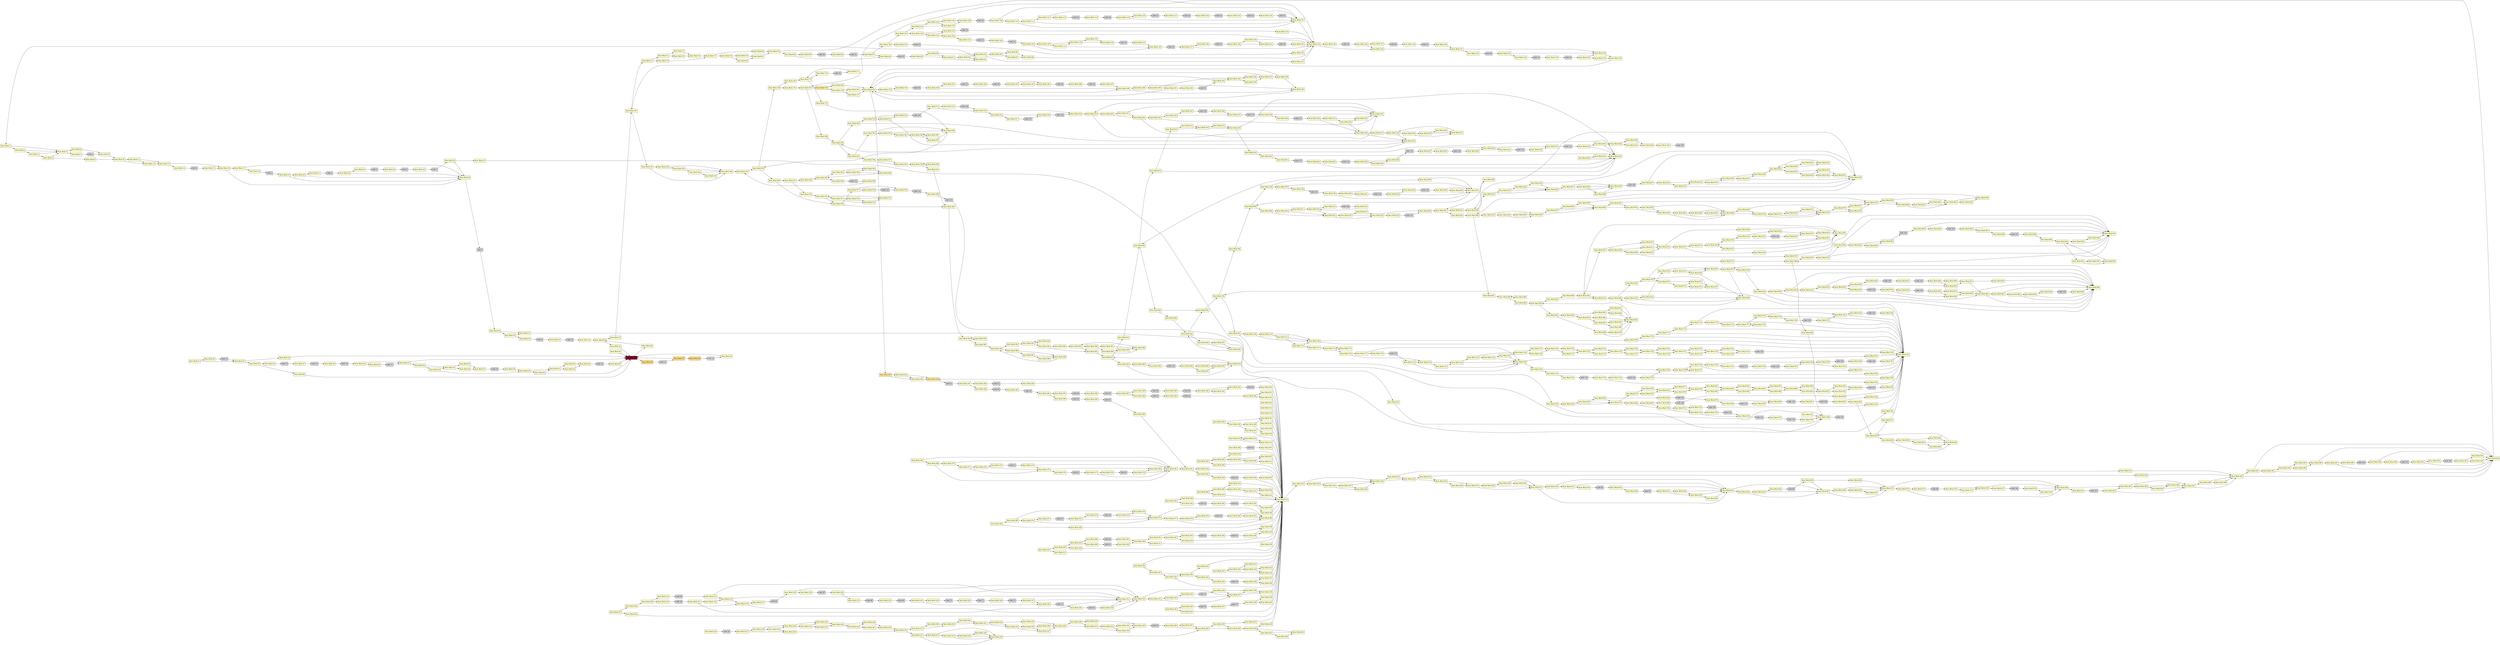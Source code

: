 digraph "find_reloads"{
	rankdir=LR;
	node[shape=box,colorscheme=ylorrd9, style=filled];

	"Basic Block 1" [fillcolor=1];
	"Basic Block 2" [fillcolor=1];
	"Basic Block 3" [fillcolor=1];
	"Basic Block 4" [fillcolor=1];
	"Basic Block 5" [fillcolor=1];
	"Basic Block 6" [fillcolor=1];
	"Basic Block 7" [fillcolor=1];
	"Basic Block 8" [fillcolor=1];
	"Basic Block 9" [fillcolor=1];
	"Basic Block 10" [fillcolor=1];
	"Basic Block 11" [fillcolor=1];
	"Basic Block 12" [fillcolor=1];
	"Basic Block 13" [fillcolor=1];
	"Basic Block 14" [fillcolor=1];
	"Basic Block 15" [fillcolor=1];
	"Basic Block 16" [fillcolor=1];
	"Basic Block 17" [fillcolor=1];
	"Basic Block 18" [fillcolor=1];
	"Basic Block 19" [fillcolor=1];
	"Basic Block 20" [fillcolor=1];
	"Basic Block 21" [fillcolor=1];
	"Basic Block 22" [fillcolor=1];
	"Basic Block 23" [fillcolor=1];
	"Basic Block 24" [fillcolor=1];
	"Basic Block 25" [fillcolor=1];
	"Basic Block 26" [fillcolor=1];
	"Basic Block 27" [fillcolor=1];
	"Basic Block 28" [fillcolor=1];
	"Basic Block 29" [fillcolor=1];
	"Basic Block 30" [fillcolor=1];
	"Basic Block 31" [fillcolor=1];
	"Basic Block 32" [fillcolor=1];
	"Basic Block 33" [fillcolor=1];
	"Basic Block 34" [fillcolor=1];
	"Basic Block 35" [fillcolor=1];
	"Basic Block 36" [fillcolor=3];
	"Basic Block 37" [fillcolor=3];
	"Basic Block 38" [fillcolor=3];
	"Basic Block 39" [fillcolor=1];
	"Basic Block 40" [fillcolor=1];
	"Basic Block 41" [fillcolor=1];
	"Basic Block 42" [fillcolor=1];
	"Basic Block 43" [fillcolor=1];
	"Basic Block 44" [fillcolor=1];
	"Basic Block 45" [fillcolor=1];
	"Basic Block 46" [fillcolor=1];
	"Basic Block 47" [fillcolor=1];
	"Basic Block 48" [fillcolor=1];
	"Basic Block 49" [fillcolor=1];
	"Basic Block 50" [fillcolor=1];
	"Basic Block 51" [fillcolor=1];
	"Basic Block 52" [fillcolor=1];
	"Basic Block 53" [fillcolor=1];
	"Basic Block 54" [fillcolor=1];
	"Basic Block 55" [fillcolor=1];
	"Basic Block 56" [fillcolor=1];
	"Basic Block 57" [fillcolor=1];
	"Basic Block 58" [fillcolor=1];
	"Basic Block 59" [fillcolor=1];
	"Basic Block 60" [fillcolor=1];
	"Basic Block 61" [fillcolor=1];
	"Basic Block 62" [fillcolor=1];
	"Basic Block 63" [fillcolor=1];
	"Basic Block 64" [fillcolor=1];
	"Basic Block 65" [fillcolor=1];
	"Basic Block 66" [fillcolor=1];
	"Basic Block 67" [fillcolor=9];
	"Basic Block 68" [fillcolor=1];
	"Basic Block 69" [fillcolor=1];
	"Basic Block 70" [fillcolor=1];
	"Basic Block 71" [fillcolor=1];
	"Basic Block 72" [fillcolor=1];
	"Basic Block 73" [fillcolor=1];
	"Basic Block 74" [fillcolor=1];
	"Basic Block 75" [fillcolor=1];
	"Basic Block 76" [fillcolor=1];
	"Basic Block 77" [fillcolor=1];
	"Basic Block 78" [fillcolor=1];
	"Basic Block 79" [fillcolor=1];
	"Basic Block 80" [fillcolor=1];
	"Basic Block 81" [fillcolor=1];
	"Basic Block 82" [fillcolor=1];
	"Basic Block 83" [fillcolor=1];
	"Basic Block 84" [fillcolor=1];
	"Basic Block 85" [fillcolor=1];
	"Basic Block 86" [fillcolor=1];
	"Basic Block 87" [fillcolor=1];
	"Basic Block 88" [fillcolor=1];
	"Basic Block 89" [fillcolor=1];
	"Basic Block 90" [fillcolor=1];
	"Basic Block 91" [fillcolor=1];
	"Basic Block 92" [fillcolor=1];
	"Basic Block 93" [fillcolor=1];
	"Basic Block 94" [fillcolor=1];
	"Basic Block 95" [fillcolor=1];
	"Basic Block 96" [fillcolor=1];
	"Basic Block 97" [fillcolor=1];
	"Basic Block 98" [fillcolor=1];
	"Basic Block 99" [fillcolor=1];
	"Basic Block 100" [fillcolor=1];
	"Basic Block 101" [fillcolor=1];
	"Basic Block 102" [fillcolor=1];
	"Basic Block 103" [fillcolor=1];
	"Basic Block 104" [fillcolor=1];
	"Basic Block 105" [fillcolor=1];
	"Basic Block 106" [fillcolor=1];
	"Basic Block 107" [fillcolor=1];
	"Basic Block 108" [fillcolor=1];
	"Basic Block 109" [fillcolor=1];
	"Basic Block 110" [fillcolor=1];
	"Basic Block 111" [fillcolor=1];
	"Basic Block 112" [fillcolor=1];
	"Basic Block 113" [fillcolor=1];
	"Basic Block 114" [fillcolor=1];
	"Basic Block 115" [fillcolor=1];
	"Basic Block 116" [fillcolor=1];
	"Basic Block 117" [fillcolor=1];
	"Basic Block 118" [fillcolor=1];
	"Basic Block 119" [fillcolor=1];
	"Basic Block 120" [fillcolor=1];
	"Basic Block 121" [fillcolor=1];
	"Basic Block 122" [fillcolor=1];
	"Basic Block 123" [fillcolor=1];
	"Basic Block 124" [fillcolor=1];
	"Basic Block 125" [fillcolor=1];
	"Basic Block 126" [fillcolor=1];
	"Basic Block 127" [fillcolor=1];
	"Basic Block 128" [fillcolor=1];
	"Basic Block 129" [fillcolor=1];
	"Basic Block 130" [fillcolor=1];
	"Basic Block 131" [fillcolor=1];
	"Basic Block 132" [fillcolor=1];
	"Basic Block 133" [fillcolor=1];
	"Basic Block 134" [fillcolor=1];
	"Basic Block 135" [fillcolor=1];
	"Basic Block 136" [fillcolor=1];
	"Basic Block 137" [fillcolor=1];
	"Basic Block 138" [fillcolor=1];
	"Basic Block 139" [fillcolor=1];
	"Basic Block 140" [fillcolor=1];
	"Basic Block 141" [fillcolor=1];
	"Basic Block 142" [fillcolor=1];
	"Basic Block 143" [fillcolor=1];
	"Basic Block 144" [fillcolor=1];
	"Basic Block 145" [fillcolor=1];
	"Basic Block 146" [fillcolor=1];
	"Basic Block 147" [fillcolor=1];
	"Basic Block 148" [fillcolor=1];
	"Basic Block 149" [fillcolor=1];
	"Basic Block 150" [fillcolor=1];
	"Basic Block 151" [fillcolor=1];
	"Basic Block 152" [fillcolor=1];
	"Basic Block 153" [fillcolor=1];
	"Basic Block 154" [fillcolor=1];
	"Basic Block 155" [fillcolor=1];
	"Basic Block 156" [fillcolor=1];
	"Basic Block 157" [fillcolor=1];
	"Basic Block 158" [fillcolor=1];
	"Basic Block 159" [fillcolor=1];
	"Basic Block 160" [fillcolor=1];
	"Basic Block 161" [fillcolor=1];
	"Basic Block 162" [fillcolor=1];
	"Basic Block 163" [fillcolor=1];
	"Basic Block 164" [fillcolor=1];
	"Basic Block 165" [fillcolor=1];
	"Basic Block 166" [fillcolor=1];
	"Basic Block 167" [fillcolor=1];
	"Basic Block 168" [fillcolor=1];
	"Basic Block 169" [fillcolor=1];
	"Basic Block 170" [fillcolor=1];
	"Basic Block 171" [fillcolor=1];
	"Basic Block 172" [fillcolor=1];
	"Basic Block 173" [fillcolor=1];
	"Basic Block 174" [fillcolor=1];
	"Basic Block 175" [fillcolor=2];
	"Basic Block 176" [fillcolor=1];
	"Basic Block 177" [fillcolor=1];
	"Basic Block 178" [fillcolor=1];
	"Basic Block 179" [fillcolor=1];
	"Basic Block 180" [fillcolor=1];
	"Basic Block 181" [fillcolor=1];
	"Basic Block 182" [fillcolor=1];
	"Basic Block 183" [fillcolor=1];
	"Basic Block 184" [fillcolor=1];
	"Basic Block 185" [fillcolor=1];
	"Basic Block 186" [fillcolor=1];
	"Basic Block 187" [fillcolor=1];
	"Basic Block 188" [fillcolor=1];
	"Basic Block 189" [fillcolor=1];
	"Basic Block 190" [fillcolor=1];
	"Basic Block 191" [fillcolor=1];
	"Basic Block 192" [fillcolor=1];
	"Basic Block 193" [fillcolor=1];
	"Basic Block 194" [fillcolor=1];
	"Basic Block 195" [fillcolor=1];
	"Basic Block 196" [fillcolor=1];
	"Basic Block 197" [fillcolor=1];
	"Basic Block 198" [fillcolor=1];
	"Basic Block 199" [fillcolor=1];
	"Basic Block 200" [fillcolor=1];
	"Basic Block 201" [fillcolor=1];
	"Basic Block 202" [fillcolor=1];
	"Basic Block 203" [fillcolor=2];
	"Basic Block 204" [fillcolor=1];
	"Basic Block 205" [fillcolor=1];
	"Basic Block 206" [fillcolor=2];
	"Basic Block 207" [fillcolor=1];
	"Basic Block 208" [fillcolor=1];
	"Basic Block 209" [fillcolor=1];
	"Basic Block 210" [fillcolor=1];
	"Basic Block 211" [fillcolor=1];
	"Basic Block 212" [fillcolor=1];
	"Basic Block 213" [fillcolor=1];
	"Basic Block 214" [fillcolor=1];
	"Basic Block 215" [fillcolor=1];
	"Basic Block 216" [fillcolor=1];
	"Basic Block 217" [fillcolor=1];
	"Basic Block 218" [fillcolor=1];
	"Basic Block 219" [fillcolor=1];
	"Basic Block 220" [fillcolor=1];
	"Basic Block 221" [fillcolor=1];
	"Basic Block 222" [fillcolor=1];
	"Basic Block 223" [fillcolor=1];
	"Basic Block 224" [fillcolor=1];
	"Basic Block 225" [fillcolor=1];
	"Basic Block 226" [fillcolor=1];
	"Basic Block 227" [fillcolor=1];
	"Basic Block 228" [fillcolor=1];
	"Basic Block 229" [fillcolor=1];
	"Basic Block 230" [fillcolor=1];
	"Basic Block 231" [fillcolor=1];
	"Basic Block 232" [fillcolor=1];
	"Basic Block 233" [fillcolor=1];
	"Basic Block 234" [fillcolor=1];
	"Basic Block 235" [fillcolor=1];
	"Basic Block 236" [fillcolor=1];
	"Basic Block 237" [fillcolor=1];
	"Basic Block 238" [fillcolor=1];
	"Basic Block 239" [fillcolor=1];
	"Basic Block 240" [fillcolor=1];
	"Basic Block 241" [fillcolor=1];
	"Basic Block 242" [fillcolor=1];
	"Basic Block 243" [fillcolor=1];
	"Basic Block 244" [fillcolor=1];
	"Basic Block 245" [fillcolor=1];
	"Basic Block 246" [fillcolor=1];
	"Basic Block 247" [fillcolor=1];
	"Basic Block 248" [fillcolor=1];
	"Basic Block 249" [fillcolor=1];
	"Basic Block 250" [fillcolor=1];
	"Basic Block 251" [fillcolor=1];
	"Basic Block 252" [fillcolor=1];
	"Basic Block 253" [fillcolor=1];
	"Basic Block 254" [fillcolor=1];
	"Basic Block 255" [fillcolor=1];
	"Basic Block 256" [fillcolor=1];
	"Basic Block 257" [fillcolor=1];
	"Basic Block 258" [fillcolor=1];
	"Basic Block 259" [fillcolor=1];
	"Basic Block 260" [fillcolor=1];
	"Basic Block 261" [fillcolor=1];
	"Basic Block 262" [fillcolor=1];
	"Basic Block 263" [fillcolor=1];
	"Basic Block 264" [fillcolor=1];
	"Basic Block 265" [fillcolor=1];
	"Basic Block 266" [fillcolor=1];
	"Basic Block 267" [fillcolor=1];
	"Basic Block 268" [fillcolor=1];
	"Basic Block 269" [fillcolor=1];
	"Basic Block 270" [fillcolor=1];
	"Basic Block 271" [fillcolor=1];
	"Basic Block 272" [fillcolor=1];
	"Basic Block 273" [fillcolor=1];
	"Basic Block 274" [fillcolor=1];
	"Basic Block 275" [fillcolor=1];
	"Basic Block 276" [fillcolor=1];
	"Basic Block 277" [fillcolor=1];
	"Basic Block 278" [fillcolor=1];
	"Basic Block 279" [fillcolor=1];
	"Basic Block 280" [fillcolor=1];
	"Basic Block 281" [fillcolor=1];
	"Basic Block 282" [fillcolor=1];
	"Basic Block 283" [fillcolor=1];
	"Basic Block 284" [fillcolor=1];
	"Basic Block 285" [fillcolor=1];
	"Basic Block 286" [fillcolor=1];
	"Basic Block 287" [fillcolor=1];
	"Basic Block 288" [fillcolor=1];
	"Basic Block 289" [fillcolor=1];
	"Basic Block 290" [fillcolor=1];
	"Basic Block 291" [fillcolor=1];
	"Basic Block 292" [fillcolor=1];
	"Basic Block 293" [fillcolor=1];
	"Basic Block 294" [fillcolor=1];
	"Basic Block 295" [fillcolor=1];
	"Basic Block 296" [fillcolor=1];
	"Basic Block 297" [fillcolor=1];
	"Basic Block 298" [fillcolor=1];
	"Basic Block 299" [fillcolor=1];
	"Basic Block 300" [fillcolor=1];
	"Basic Block 301" [fillcolor=1];
	"Basic Block 302" [fillcolor=1];
	"Basic Block 303" [fillcolor=1];
	"Basic Block 304" [fillcolor=1];
	"Basic Block 305" [fillcolor=1];
	"Basic Block 306" [fillcolor=1];
	"Basic Block 307" [fillcolor=1];
	"Basic Block 308" [fillcolor=1];
	"Basic Block 309" [fillcolor=1];
	"Basic Block 310" [fillcolor=1];
	"Basic Block 311" [fillcolor=1];
	"Basic Block 312" [fillcolor=1];
	"Basic Block 313" [fillcolor=1];
	"Basic Block 314" [fillcolor=1];
	"Basic Block 315" [fillcolor=1];
	"Basic Block 316" [fillcolor=1];
	"Basic Block 317" [fillcolor=1];
	"Basic Block 318" [fillcolor=1];
	"Basic Block 319" [fillcolor=1];
	"Basic Block 320" [fillcolor=1];
	"Basic Block 321" [fillcolor=1];
	"Basic Block 322" [fillcolor=1];
	"Basic Block 323" [fillcolor=1];
	"Basic Block 324" [fillcolor=1];
	"Basic Block 325" [fillcolor=1];
	"Basic Block 326" [fillcolor=1];
	"Basic Block 327" [fillcolor=1];
	"Basic Block 328" [fillcolor=1];
	"Basic Block 329" [fillcolor=1];
	"Basic Block 330" [fillcolor=1];
	"Basic Block 331" [fillcolor=1];
	"Basic Block 332" [fillcolor=1];
	"Basic Block 333" [fillcolor=1];
	"Basic Block 334" [fillcolor=1];
	"Basic Block 335" [fillcolor=1];
	"Basic Block 336" [fillcolor=1];
	"Basic Block 337" [fillcolor=1];
	"Basic Block 338" [fillcolor=1];
	"Basic Block 339" [fillcolor=1];
	"Basic Block 340" [fillcolor=1];
	"Basic Block 341" [fillcolor=1];
	"Basic Block 342" [fillcolor=1];
	"Basic Block 343" [fillcolor=1];
	"Basic Block 344" [fillcolor=1];
	"Basic Block 345" [fillcolor=1];
	"Basic Block 346" [fillcolor=1];
	"Basic Block 347" [fillcolor=1];
	"Basic Block 348" [fillcolor=1];
	"Basic Block 349" [fillcolor=1];
	"Basic Block 350" [fillcolor=1];
	"Basic Block 351" [fillcolor=1];
	"Basic Block 352" [fillcolor=1];
	"Basic Block 353" [fillcolor=1];
	"Basic Block 354" [fillcolor=1];
	"Basic Block 355" [fillcolor=1];
	"Basic Block 356" [fillcolor=1];
	"Basic Block 357" [fillcolor=1];
	"Basic Block 358" [fillcolor=1];
	"Basic Block 359" [fillcolor=1];
	"Basic Block 360" [fillcolor=1];
	"Basic Block 361" [fillcolor=1];
	"Basic Block 362" [fillcolor=1];
	"Basic Block 363" [fillcolor=1];
	"Basic Block 364" [fillcolor=1];
	"Basic Block 365" [fillcolor=1];
	"Basic Block 366" [fillcolor=1];
	"Basic Block 367" [fillcolor=1];
	"Basic Block 368" [fillcolor=1];
	"Basic Block 369" [fillcolor=1];
	"Basic Block 370" [fillcolor=1];
	"Basic Block 371" [fillcolor=1];
	"Basic Block 372" [fillcolor=1];
	"Basic Block 373" [fillcolor=1];
	"Basic Block 374" [fillcolor=1];
	"Basic Block 375" [fillcolor=1];
	"Basic Block 376" [fillcolor=1];
	"Basic Block 377" [fillcolor=1];
	"Basic Block 378" [fillcolor=1];
	"Basic Block 379" [fillcolor=1];
	"Basic Block 380" [fillcolor=1];
	"Basic Block 381" [fillcolor=1];
	"Basic Block 382" [fillcolor=1];
	"Basic Block 383" [fillcolor=1];
	"Basic Block 384" [fillcolor=1];
	"Basic Block 385" [fillcolor=1];
	"Basic Block 386" [fillcolor=1];
	"Basic Block 387" [fillcolor=1];
	"Basic Block 388" [fillcolor=1];
	"Basic Block 389" [fillcolor=1];
	"Basic Block 390" [fillcolor=1];
	"Basic Block 391" [fillcolor=1];
	"Basic Block 392" [fillcolor=1];
	"Basic Block 393" [fillcolor=1];
	"Basic Block 394" [fillcolor=1];
	"Basic Block 395" [fillcolor=1];
	"Basic Block 396" [fillcolor=1];
	"Basic Block 397" [fillcolor=1];
	"Basic Block 398" [fillcolor=1];
	"Basic Block 399" [fillcolor=1];
	"Basic Block 400" [fillcolor=1];
	"Basic Block 401" [fillcolor=1];
	"Basic Block 402" [fillcolor=1];
	"Basic Block 403" [fillcolor=1];
	"Basic Block 404" [fillcolor=1];
	"Basic Block 405" [fillcolor=1];
	"Basic Block 406" [fillcolor=1];
	"Basic Block 407" [fillcolor=1];
	"Basic Block 408" [fillcolor=1];
	"Basic Block 409" [fillcolor=1];
	"Basic Block 410" [fillcolor=1];
	"Basic Block 411" [fillcolor=1];
	"Basic Block 412" [fillcolor=1];
	"Basic Block 413" [fillcolor=1];
	"Basic Block 414" [fillcolor=1];
	"Basic Block 415" [fillcolor=1];
	"Basic Block 416" [fillcolor=1];
	"Basic Block 417" [fillcolor=1];
	"Basic Block 418" [fillcolor=1];
	"Basic Block 419" [fillcolor=1];
	"Basic Block 420" [fillcolor=1];
	"Basic Block 421" [fillcolor=1];
	"Basic Block 422" [fillcolor=1];
	"Basic Block 423" [fillcolor=1];
	"Basic Block 424" [fillcolor=1];
	"Basic Block 425" [fillcolor=1];
	"Basic Block 426" [fillcolor=1];
	"Basic Block 427" [fillcolor=1];
	"Basic Block 428" [fillcolor=1];
	"Basic Block 429" [fillcolor=1];
	"Basic Block 430" [fillcolor=1];
	"Basic Block 431" [fillcolor=1];
	"Basic Block 432" [fillcolor=1];
	"Basic Block 433" [fillcolor=1];
	"Basic Block 434" [fillcolor=1];
	"Basic Block 435" [fillcolor=1];
	"Basic Block 436" [fillcolor=1];
	"Basic Block 437" [fillcolor=1];
	"Basic Block 438" [fillcolor=1];
	"Basic Block 439" [fillcolor=1];
	"Basic Block 440" [fillcolor=1];
	"Basic Block 441" [fillcolor=1];
	"Basic Block 442" [fillcolor=1];
	"Basic Block 443" [fillcolor=1];
	"Basic Block 444" [fillcolor=1];
	"Basic Block 445" [fillcolor=1];
	"Basic Block 446" [fillcolor=1];
	"Basic Block 447" [fillcolor=1];
	"Basic Block 448" [fillcolor=1];
	"Basic Block 449" [fillcolor=1];
	"Basic Block 450" [fillcolor=1];
	"Basic Block 451" [fillcolor=1];
	"Basic Block 452" [fillcolor=1];
	"Basic Block 453" [fillcolor=1];
	"Basic Block 454" [fillcolor=1];
	"Basic Block 455" [fillcolor=1];
	"Basic Block 456" [fillcolor=1];
	"Basic Block 457" [fillcolor=1];
	"Basic Block 458" [fillcolor=1];
	"Basic Block 459" [fillcolor=1];
	"Basic Block 460" [fillcolor=1];
	"Basic Block 461" [fillcolor=1];
	"Basic Block 462" [fillcolor=1];
	"Basic Block 463" [fillcolor=1];
	"Basic Block 464" [fillcolor=1];
	"Basic Block 465" [fillcolor=1];
	"Basic Block 466" [fillcolor=1];
	"Basic Block 467" [fillcolor=1];
	"Basic Block 468" [fillcolor=1];
	"Basic Block 469" [fillcolor=1];
	"Basic Block 470" [fillcolor=1];
	"Basic Block 471" [fillcolor=1];
	"Basic Block 472" [fillcolor=1];
	"Basic Block 473" [fillcolor=1];
	"Basic Block 474" [fillcolor=1];
	"Basic Block 475" [fillcolor=1];
	"Basic Block 476" [fillcolor=1];
	"Basic Block 477" [fillcolor=1];
	"Basic Block 478" [fillcolor=1];
	"Basic Block 479" [fillcolor=1];
	"Basic Block 480" [fillcolor=1];
	"Basic Block 481" [fillcolor=1];
	"Basic Block 482" [fillcolor=1];
	"Basic Block 483" [fillcolor=1];
	"Basic Block 484" [fillcolor=1];
	"Basic Block 485" [fillcolor=1];
	"Basic Block 486" [fillcolor=1];
	"Basic Block 487" [fillcolor=1];
	"Basic Block 488" [fillcolor=1];
	"Basic Block 489" [fillcolor=1];
	"Basic Block 490" [fillcolor=1];
	"Basic Block 491" [fillcolor=1];
	"Basic Block 492" [fillcolor=1];
	"Basic Block 493" [fillcolor=1];
	"Basic Block 494" [fillcolor=1];
	"Basic Block 495" [fillcolor=1];
	"Basic Block 496" [fillcolor=1];
	"Basic Block 497" [fillcolor=1];
	"Basic Block 498" [fillcolor=1];
	"Basic Block 499" [fillcolor=1];
	"Basic Block 500" [fillcolor=1];
	"Basic Block 501" [fillcolor=1];
	"Basic Block 502" [fillcolor=1];
	"Basic Block 503" [fillcolor=1];
	"Basic Block 504" [fillcolor=1];
	"Basic Block 505" [fillcolor=1];
	"Basic Block 506" [fillcolor=1];
	"Basic Block 507" [fillcolor=1];
	"Basic Block 508" [fillcolor=1];
	"Basic Block 509" [fillcolor=1];
	"Basic Block 510" [fillcolor=1];
	"Basic Block 511" [fillcolor=1];
	"Basic Block 512" [fillcolor=1];
	"Basic Block 513" [fillcolor=1];
	"Basic Block 514" [fillcolor=1];
	"Basic Block 515" [fillcolor=1];
	"Basic Block 516" [fillcolor=1];
	"Basic Block 517" [fillcolor=1];
	"Basic Block 518" [fillcolor=1];
	"Basic Block 519" [fillcolor=1];
	"Basic Block 520" [fillcolor=1];
	"Basic Block 521" [fillcolor=1];
	"Basic Block 522" [fillcolor=1];
	"Basic Block 523" [fillcolor=1];
	"Basic Block 524" [fillcolor=1];
	"Basic Block 525" [fillcolor=1];
	"Basic Block 526" [fillcolor=1];
	"Basic Block 527" [fillcolor=1];
	"Basic Block 528" [fillcolor=1];
	"Basic Block 529" [fillcolor=1];
	"Basic Block 530" [fillcolor=1];
	"Basic Block 531" [fillcolor=1];
	"Basic Block 532" [fillcolor=1];
	"Basic Block 533" [fillcolor=1];
	"Basic Block 534" [fillcolor=1];
	"Basic Block 535" [fillcolor=1];
	"Basic Block 536" [fillcolor=1];
	"Basic Block 537" [fillcolor=1];
	"Basic Block 538" [fillcolor=1];
	"Basic Block 539" [fillcolor=1];
	"Basic Block 540" [fillcolor=1];
	"Basic Block 541" [fillcolor=1];
	"Basic Block 542" [fillcolor=1];
	"Basic Block 543" [fillcolor=1];
	"Basic Block 544" [fillcolor=1];
	"Basic Block 545" [fillcolor=1];
	"Basic Block 546" [fillcolor=1];
	"Basic Block 547" [fillcolor=1];
	"Basic Block 548" [fillcolor=1];
	"Basic Block 549" [fillcolor=1];
	"Basic Block 550" [fillcolor=1];
	"Basic Block 551" [fillcolor=1];
	"Basic Block 552" [fillcolor=1];
	"Basic Block 553" [fillcolor=1];
	"Basic Block 554" [fillcolor=1];
	"Basic Block 555" [fillcolor=1];
	"Basic Block 556" [fillcolor=1];
	"Basic Block 557" [fillcolor=1];
	"Basic Block 558" [fillcolor=1];
	"Basic Block 559" [fillcolor=1];
	"Basic Block 560" [fillcolor=1];
	"Basic Block 561" [fillcolor=1];
	"Basic Block 562" [fillcolor=1];
	"Basic Block 563" [fillcolor=1];
	"Basic Block 564" [fillcolor=1];
	"Basic Block 565" [fillcolor=1];
	"Basic Block 566" [fillcolor=1];
	"Basic Block 567" [fillcolor=1];
	"Basic Block 568" [fillcolor=1];
	"Basic Block 569" [fillcolor=1];
	"Basic Block 570" [fillcolor=1];
	"Basic Block 571" [fillcolor=1];
	"Basic Block 572" [fillcolor=1];
	"Basic Block 573" [fillcolor=1];
	"Basic Block 574" [fillcolor=1];
	"Basic Block 575" [fillcolor=1];
	"Basic Block 576" [fillcolor=1];
	"Basic Block 577" [fillcolor=1];
	"Basic Block 578" [fillcolor=1];
	"Basic Block 579" [fillcolor=1];
	"Basic Block 580" [fillcolor=1];
	"Basic Block 581" [fillcolor=1];
	"Basic Block 582" [fillcolor=1];
	"Basic Block 583" [fillcolor=1];
	"Basic Block 584" [fillcolor=1];
	"Basic Block 585" [fillcolor=1];
	"Basic Block 586" [fillcolor=1];
	"Basic Block 587" [fillcolor=1];
	"Basic Block 588" [fillcolor=1];
	"Basic Block 589" [fillcolor=1];
	"Basic Block 590" [fillcolor=1];
	"Basic Block 591" [fillcolor=1];
	"Basic Block 592" [fillcolor=1];
	"Basic Block 593" [fillcolor=1];
	"Basic Block 594" [fillcolor=1];
	"Basic Block 595" [fillcolor=1];
	"Basic Block 596" [fillcolor=1];
	"Basic Block 597" [fillcolor=1];
	"Basic Block 598" [fillcolor=1];
	"Basic Block 599" [fillcolor=1];
	"Basic Block 600" [fillcolor=1];
	"Basic Block 601" [fillcolor=1];
	"Basic Block 602" [fillcolor=1];
	"Basic Block 603" [fillcolor=1];
	"Basic Block 604" [fillcolor=1];
	"Basic Block 605" [fillcolor=1];
	"Basic Block 606" [fillcolor=1];
	"Basic Block 607" [fillcolor=1];
	"Basic Block 608" [fillcolor=1];
	"Basic Block 609" [fillcolor=1];
	"Basic Block 610" [fillcolor=1];
	"Basic Block 611" [fillcolor=1];
	"Basic Block 612" [fillcolor=1];
	"Basic Block 613" [fillcolor=1];
	"Basic Block 614" [fillcolor=1];
	"Basic Block 615" [fillcolor=1];
	"Basic Block 616" [fillcolor=1];
	"Basic Block 617" [fillcolor=1];
	"Basic Block 618" [fillcolor=1];
	"Basic Block 619" [fillcolor=1];
	"Basic Block 620" [fillcolor=1];
	"Basic Block 621" [fillcolor=1];
	"Basic Block 622" [fillcolor=1];
	"Basic Block 623" [fillcolor=1];
	"Basic Block 624" [fillcolor=1];
	"Basic Block 625" [fillcolor=1];
	"Basic Block 626" [fillcolor=1];
	"Basic Block 627" [fillcolor=1];
	"Basic Block 628" [fillcolor=1];
	"Basic Block 629" [fillcolor=1];
	"Basic Block 630" [fillcolor=1];
	"Basic Block 631" [fillcolor=1];
	"Basic Block 632" [fillcolor=1];
	"Basic Block 633" [fillcolor=1];
	"Basic Block 634" [fillcolor=1];
	"Basic Block 635" [fillcolor=1];
	"Basic Block 636" [fillcolor=1];
	"Basic Block 637" [fillcolor=1];
	"Basic Block 638" [fillcolor=1];
	"Basic Block 639" [fillcolor=1];
	"Basic Block 640" [fillcolor=1];
	"Basic Block 641" [fillcolor=1];
	"Basic Block 642" [fillcolor=1];
	"Basic Block 643" [fillcolor=1];
	"Basic Block 644" [fillcolor=1];
	"Basic Block 645" [fillcolor=1];
	"Basic Block 646" [fillcolor=1];
	"Basic Block 647" [fillcolor=1];
	"Basic Block 648" [fillcolor=1];
	"Basic Block 649" [fillcolor=1];
	"Basic Block 650" [fillcolor=1];
	"Basic Block 651" [fillcolor=1];
	"Basic Block 652" [fillcolor=1];
	"Basic Block 653" [fillcolor=1];
	"Basic Block 654" [fillcolor=1];
	"Basic Block 655" [fillcolor=1];
	"Basic Block 656" [fillcolor=1];
	"Basic Block 657" [fillcolor=1];
	"Basic Block 658" [fillcolor=1];
	"Basic Block 659" [fillcolor=1];
	"Basic Block 660" [fillcolor=1];
	"Basic Block 661" [fillcolor=1];
	"Basic Block 662" [fillcolor=1];
	"Basic Block 663" [fillcolor=1];
	"Basic Block 664" [fillcolor=1];
	"Basic Block 665" [fillcolor=1];
	"Basic Block 666" [fillcolor=1];
	"Basic Block 667" [fillcolor=1];
	"Basic Block 668" [fillcolor=1];
	"Basic Block 669" [fillcolor=1];
	"Basic Block 670" [fillcolor=1];
	"Basic Block 671" [fillcolor=1];
	"Basic Block 672" [fillcolor=1];
	"Basic Block 673" [fillcolor=1];
	"Basic Block 674" [fillcolor=1];
	"Basic Block 675" [fillcolor=1];
	"Basic Block 676" [fillcolor=1];
	"Basic Block 677" [fillcolor=1];
	"Basic Block 678" [fillcolor=1];
	"Basic Block 679" [fillcolor=1];
	"Basic Block 680" [fillcolor=1];
	"Basic Block 681" [fillcolor=1];
	"Basic Block 682" [fillcolor=1];
	"Basic Block 683" [fillcolor=1];
	"Basic Block 684" [fillcolor=1];
	"Basic Block 685" [fillcolor=1];
	"Basic Block 686" [fillcolor=1];
	"Basic Block 687" [fillcolor=1];
	"Basic Block 688" [fillcolor=1];
	"Basic Block 689" [fillcolor=1];
	"Basic Block 690" [fillcolor=1];
	"Basic Block 691" [fillcolor=1];
	"Basic Block 692" [fillcolor=1];
	"Basic Block 693" [fillcolor=1];
	"Basic Block 694" [fillcolor=1];
	"Basic Block 695" [fillcolor=1];
	"Basic Block 696" [fillcolor=1];
	"Basic Block 697" [fillcolor=1];
	"Basic Block 698" [fillcolor=1];
	"Basic Block 699" [fillcolor=1];
	"Basic Block 700" [fillcolor=1];
	"Basic Block 701" [fillcolor=1];
	"Basic Block 702" [fillcolor=1];
	"Basic Block 703" [fillcolor=1];
	"Basic Block 704" [fillcolor=1];
	"Basic Block 705" [fillcolor=1];
	"Basic Block 706" [fillcolor=1];
	"Basic Block 707" [fillcolor=1];
	"Basic Block 708" [fillcolor=1];
	"Basic Block 709" [fillcolor=1];
	"Basic Block 710" [fillcolor=1];
	"Basic Block 711" [fillcolor=1];
	"Basic Block 712" [fillcolor=1];
	"Basic Block 713" [fillcolor=1];
	"Basic Block 714" [fillcolor=1];
	"Basic Block 715" [fillcolor=1];
	"Basic Block 716" [fillcolor=1];
	"Basic Block 717" [fillcolor=1];
	"Basic Block 718" [fillcolor=1];
	"Basic Block 719" [fillcolor=1];
	"Basic Block 720" [fillcolor=1];
	"Basic Block 721" [fillcolor=1];
	"Basic Block 722" [fillcolor=1];
	"Basic Block 723" [fillcolor=1];
	"Basic Block 724" [fillcolor=1];
	"Basic Block 725" [fillcolor=1];
	"Basic Block 726" [fillcolor=1];
	"Basic Block 727" [fillcolor=1];
	"Basic Block 728" [fillcolor=1];
	"Basic Block 729" [fillcolor=1];
	"Basic Block 730" [fillcolor=1];
	"Basic Block 731" [fillcolor=1];
	"Basic Block 732" [fillcolor=1];
	"Basic Block 733" [fillcolor=1];
	"Basic Block 734" [fillcolor=1];
	"Basic Block 735" [fillcolor=1];
	"Basic Block 736" [fillcolor=1];
	"Basic Block 737" [fillcolor=1];
	"Basic Block 738" [fillcolor=1];
	"Basic Block 739" [fillcolor=1];
	"Basic Block 740" [fillcolor=1];
	"Basic Block 741" [fillcolor=1];
	"Basic Block 742" [fillcolor=1];
	"Basic Block 743" [fillcolor=1];
	"Basic Block 744" [fillcolor=1];
	"Basic Block 745" [fillcolor=1];
	"Basic Block 746" [fillcolor=1];
	"Basic Block 747" [fillcolor=1];
	"Basic Block 748" [fillcolor=1];
	"Basic Block 749" [fillcolor=1];
	"Basic Block 750" [fillcolor=1];
	"Basic Block 751" [fillcolor=1];
	"Basic Block 752" [fillcolor=1];
	"Basic Block 753" [fillcolor=1];
	"Basic Block 754" [fillcolor=1];
	"Basic Block 755" [fillcolor=1];
	"Basic Block 756" [fillcolor=1];
	"Basic Block 757" [fillcolor=1];
	"Basic Block 758" [fillcolor=1];
	"Basic Block 759" [fillcolor=1];
	"Basic Block 760" [fillcolor=1];
	"Basic Block 761" [fillcolor=1];
	"Basic Block 762" [fillcolor=1];
	"Basic Block 763" [fillcolor=1];
	"Basic Block 764" [fillcolor=1];
	"Basic Block 765" [fillcolor=1];
	"Basic Block 766" [fillcolor=1];
	"Basic Block 767" [fillcolor=1];
	"Basic Block 768" [fillcolor=1];
	"Basic Block 769" [fillcolor=1];
	"Basic Block 770" [fillcolor=1];
	"Basic Block 771" [fillcolor=1];
	"Basic Block 772" [fillcolor=1];
	"Basic Block 773" [fillcolor=1];
	"Basic Block 774" [fillcolor=1];
	"Basic Block 775" [fillcolor=1];
	"Basic Block 776" [fillcolor=1];
	"Basic Block 777" [fillcolor=1];
	"Basic Block 778" [fillcolor=1];
	"Basic Block 779" [fillcolor=1];
	"Basic Block 780" [fillcolor=1];
	"Basic Block 781" [fillcolor=1];
	"Basic Block 782" [fillcolor=1];
	"Basic Block 783" [fillcolor=1];
	"Basic Block 784" [fillcolor=1];
	"Basic Block 785" [fillcolor=1];
	"Basic Block 786" [fillcolor=1];
	"Basic Block 787" [fillcolor=1];
	"Basic Block 788" [fillcolor=1];
	"Basic Block 789" [fillcolor=1];
	"Basic Block 790" [fillcolor=1];
	"Basic Block 791" [fillcolor=1];
	"Basic Block 792" [fillcolor=1];
	"Basic Block 793" [fillcolor=1];
	"Basic Block 794" [fillcolor=1];
	"Basic Block 795" [fillcolor=1];
	"Basic Block 796" [fillcolor=1];
	"Basic Block 797" [fillcolor=1];
	"Basic Block 798" [fillcolor=1];
	"Basic Block 799" [fillcolor=1];
	"Basic Block 800" [fillcolor=1];
	"Basic Block 801" [fillcolor=1];
	"Basic Block 802" [fillcolor=1];
	"Basic Block 803" [fillcolor=1];
	"Basic Block 804" [fillcolor=1];
	"Basic Block 805" [fillcolor=1];
	"Basic Block 806" [fillcolor=1];
	"Basic Block 807" [fillcolor=1];
	"Basic Block 808" [fillcolor=1];
	"Basic Block 809" [fillcolor=1];
	"Basic Block 810" [fillcolor=1];
	"Basic Block 811" [fillcolor=1];
	"Basic Block 812" [fillcolor=1];
	"Basic Block 813" [fillcolor=1];
	"Basic Block 814" [fillcolor=1];
	"Basic Block 815" [fillcolor=1];
	"Basic Block 816" [fillcolor=1];
	"Basic Block 817" [fillcolor=1];
	"Basic Block 818" [fillcolor=1];
	"Basic Block 819" [fillcolor=1];
	"Basic Block 820" [fillcolor=1];
	"Basic Block 821" [fillcolor=1];
	"Basic Block 822" [fillcolor=1];
	"Basic Block 823" [fillcolor=1];
	"Basic Block 824" [fillcolor=1];
	"Basic Block 825" [fillcolor=1];
	"Basic Block 826" [fillcolor=1];
	"Basic Block 827" [fillcolor=1];
	"Basic Block 828" [fillcolor=1];
	"Basic Block 829" [fillcolor=1];
	"Basic Block 830" [fillcolor=1];
	"Basic Block 831" [fillcolor=1];
	"Basic Block 832" [fillcolor=1];
	"Basic Block 833" [fillcolor=1];
	"Basic Block 834" [fillcolor=1];
	"Basic Block 835" [fillcolor=1];
	"Basic Block 836" [fillcolor=1];
	"Basic Block 837" [fillcolor=1];
	"Basic Block 838" [fillcolor=1];
	"Basic Block 839" [fillcolor=1];
	"Basic Block 840" [fillcolor=1];
	"Basic Block 841" [fillcolor=1];
	"Basic Block 842" [fillcolor=1];
	"Basic Block 843" [fillcolor=1];
	"Basic Block 844" [fillcolor=1];
	"Basic Block 845" [fillcolor=1];
	"Basic Block 846" [fillcolor=1];
	"Basic Block 847" [fillcolor=1];
	"Basic Block 848" [fillcolor=1];
	"Basic Block 849" [fillcolor=1];
	"Basic Block 850" [fillcolor=1];
	"Basic Block 851" [fillcolor=1];
	"Basic Block 852" [fillcolor=1];
	"Basic Block 853" [fillcolor=1];
	"Basic Block 854" [fillcolor=1];
	"Basic Block 855" [fillcolor=1];
	"Basic Block 856" [fillcolor=1];
	"Basic Block 857" [fillcolor=1];
	"Basic Block 858" [fillcolor=1];
	"Basic Block 859" [fillcolor=1];
	"Basic Block 860" [fillcolor=1];
	"Basic Block 861" [fillcolor=1];
	"Basic Block 862" [fillcolor=1];
	"Basic Block 863" [fillcolor=1];
	"Basic Block 864" [fillcolor=1];
	"Basic Block 865" [fillcolor=1];
	"Basic Block 866" [fillcolor=1];
	"Basic Block 867" [fillcolor=1];
	"Basic Block 868" [fillcolor=1];
	"Basic Block 869" [fillcolor=1];
	"Basic Block 870" [fillcolor=1];
	"Basic Block 871" [fillcolor=1];
	"Basic Block 872" [fillcolor=1];
	"Basic Block 873" [fillcolor=1];
	"Basic Block 874" [fillcolor=1];
	"Basic Block 875" [fillcolor=1];
	"Basic Block 876" [fillcolor=1];
	"Basic Block 877" [fillcolor=1];
	"Basic Block 878" [fillcolor=1];
	"Basic Block 879" [fillcolor=1];
	"Basic Block 880" [fillcolor=1];
	"Basic Block 881" [fillcolor=1];
	"Basic Block 882" [fillcolor=1];
	"Basic Block 883" [fillcolor=1];
	"Basic Block 884" [fillcolor=1];
	"Basic Block 885" [fillcolor=1];
	"Basic Block 886" [fillcolor=1];
	"Basic Block 887" [fillcolor=1];
	"Basic Block 888" [fillcolor=1];
	"Basic Block 889" [fillcolor=1];
	"Basic Block 890" [fillcolor=1];
	"Basic Block 891" [fillcolor=1];
	"Basic Block 892" [fillcolor=1];
	"Basic Block 893" [fillcolor=1];
	"Basic Block 894" [fillcolor=1];
	"Basic Block 895" [fillcolor=1];
	"Basic Block 896" [fillcolor=1];
	"Basic Block 897" [fillcolor=1];
	"Basic Block 898" [fillcolor=1];
	"Basic Block 899" [fillcolor=1];
	"Basic Block 900" [fillcolor=1];
	"Basic Block 901" [fillcolor=1];
	"Basic Block 902" [fillcolor=1];
	"Basic Block 903" [fillcolor=1];
	"Basic Block 904" [fillcolor=1];
	"Basic Block 905" [fillcolor=1];
	"Basic Block 906" [fillcolor=1];
	"Basic Block 907" [fillcolor=1];
	"Basic Block 908" [fillcolor=1];
	"Basic Block 909" [fillcolor=1];
	"Basic Block 910" [fillcolor=1];
	"Basic Block 911" [fillcolor=1];
	"Basic Block 912" [fillcolor=1];
	"Basic Block 913" [fillcolor=1];
	"Basic Block 914" [fillcolor=1];
	"Basic Block 915" [fillcolor=1];
	"Basic Block 916" [fillcolor=1];
	"Basic Block 917" [fillcolor=1];
	"Basic Block 918" [fillcolor=1];
	"Basic Block 919" [fillcolor=1];
	"Basic Block 920" [fillcolor=1];
	"Basic Block 921" [fillcolor=1];
	"Basic Block 922" [fillcolor=1];
	"Basic Block 923" [fillcolor=1];
	"Basic Block 924" [fillcolor=1];
	"Basic Block 925" [fillcolor=1];
	"Basic Block 926" [fillcolor=1];
	"Basic Block 927" [fillcolor=1];
	"Basic Block 928" [fillcolor=1];
	"Basic Block 929" [fillcolor=1];
	"Basic Block 930" [fillcolor=1];
	"Basic Block 931" [fillcolor=1];
	"Basic Block 932" [fillcolor=1];
	"Basic Block 933" [fillcolor=1];
	"Basic Block 934" [fillcolor=1];
	"Basic Block 935" [fillcolor=1];
	"Basic Block 936" [fillcolor=1];
	"Basic Block 937" [fillcolor=1];
	"Basic Block 938" [fillcolor=1];
	"Basic Block 939" [fillcolor=1];
	"Basic Block 940" [fillcolor=1];
	"Basic Block 941" [fillcolor=1];
	"Basic Block 942" [fillcolor=1];
	"Basic Block 943" [fillcolor=1];
	"Basic Block 944" [fillcolor=1];
	"Basic Block 945" [fillcolor=1];
	"Basic Block 946" [fillcolor=1];
	"Basic Block 947" [fillcolor=1];
	"Basic Block 948" [fillcolor=1];
	"Basic Block 949" [fillcolor=1];
	"Basic Block 950" [fillcolor=1];
	"Basic Block 951" [fillcolor=1];
	"Basic Block 952" [fillcolor=1];
	"Basic Block 953" [fillcolor=1];
	"Basic Block 954" [fillcolor=1];
	"Basic Block 955" [fillcolor=1];
	"Basic Block 956" [fillcolor=1];
	"Basic Block 957" [fillcolor=1];
	"Basic Block 958" [fillcolor=1];
	"Basic Block 959" [fillcolor=1];
	"Basic Block 960" [fillcolor=1];
	"Basic Block 961" [fillcolor=1];
	"Basic Block 962" [fillcolor=1];
	"Basic Block 963" [fillcolor=1];
	"Basic Block 964" [fillcolor=1];
	"Basic Block 965" [fillcolor=1];
	"Basic Block 966" [fillcolor=1];
	"Basic Block 967" [fillcolor=1];
	"Basic Block 968" [fillcolor=1];
	"Basic Block 969" [fillcolor=1];
	"Basic Block 970" [fillcolor=1];
	"Basic Block 971" [fillcolor=1];
	"Basic Block 972" [fillcolor=1];
	"Basic Block 973" [fillcolor=1];
	"Basic Block 974" [fillcolor=1];
	"Basic Block 975" [fillcolor=1];
	"Basic Block 976" [fillcolor=1];
	"Basic Block 977" [fillcolor=1];
	"Basic Block 978" [fillcolor=1];
	"Basic Block 979" [fillcolor=1];
	"Basic Block 980" [fillcolor=1];
	"Basic Block 981" [fillcolor=1];
	"Basic Block 982" [fillcolor=1];
	"Basic Block 983" [fillcolor=1];
	"Basic Block 984" [fillcolor=1];
	"Basic Block 985" [fillcolor=1];
	"Basic Block 986" [fillcolor=1];
	"Basic Block 987" [fillcolor=1];
	"Basic Block 988" [fillcolor=1];
	"Basic Block 989" [fillcolor=1];
	"Basic Block 990" [fillcolor=1];
	"Basic Block 991" [fillcolor=1];
	"Basic Block 992" [fillcolor=1];
	"Basic Block 993" [fillcolor=1];
	"Basic Block 994" [fillcolor=1];
	"Basic Block 995" [fillcolor=1];
	"Basic Block 996" [fillcolor=1];
	"Basic Block 997" [fillcolor=1];
	"Basic Block 998" [fillcolor=1];
	"Basic Block 999" [fillcolor=1];
	"Basic Block 1000" [fillcolor=1];
	"Basic Block 1001" [fillcolor=1];
	"Addr 1";
	"Addr 2";
	"Addr 3";
	"Addr 4";
	"Addr 5";
	"Addr 6";
	"Addr 7";
	"Addr 8";
	"Addr 9";
	"Addr 10";
	"Addr 11";
	"Addr 12";
	"Addr 13";
	"Addr 14";
	"Addr 15";
	"Addr 16";
	"Addr 17";
	"Addr 18";
	"Addr 19";
	"Addr 20";
	"Addr 21";
	"Addr 22";
	"Addr 23";
	"Addr 24";
	"Addr 25";
	"Addr 26";
	"Addr 27";
	"Addr 28";
	"Addr 29";
	"Addr 30";
	"Addr 31";
	"Addr 32";
	"Addr 33";
	"Addr 34";
	"Addr 35";
	"Addr 36";
	"Addr 37";
	"Addr 38";
	"Addr 39";
	"Addr 40";
	"Addr 41";
	"Addr 42";
	"Addr 43";
	"Addr 44";
	"Addr 45";
	"Addr 46";
	"Addr 47";
	"Addr 48";
	"Addr 49";
	"Addr 50";
	"Addr 51";
	"Addr 52";
	"Addr 53";
	"Addr 54";
	"Addr 55";
	"Addr 56";
	"Addr 57";
	"Addr 58";
	"Addr 59";
	"Addr 60";
	"Addr 61";
	"Addr 62";
	"Addr 63";
	"Addr 64";
	"Addr 65";
	"Addr 66";
	"Addr 67";
	"Addr 68";
	"Addr 69";
	"Addr 70";
	"Addr 71";
	"Addr 72";
	"Addr 73";
	"Addr 74";
	"Addr 75";
	"Addr 76";
	"Addr 77";
	"Addr 78";
	"Addr 79";
	"Addr 80";
	"Addr 81";
	"Addr 82";
	"Addr 83";
	"Addr 84";
	"Addr 85";
	"Addr 86";
	"Addr 87";
	"Addr 88";
	"Addr 89";
	"Addr 90";
	"Addr 91";
	"Addr 92";
	"Addr 93";
	"Addr 94";
	"Addr 95";
	"Addr 96";
	"Addr 97";
	"Addr 98";
	"Addr 99";
	"Addr 100";
	"Addr 101";
	"Addr 102";
	"Addr 103";
	"Addr 104";
	"Addr 105";
	"Addr 106";
	"Addr 107";
	"Addr 108";
	"Addr 109";
	"Addr 110";
	"Addr 111";
	"Addr 112";
	"Addr 113";
	"Addr 114";
	"Addr 115";
	"Addr 116";
	"Addr 117";
	"Addr 118";
	"Addr 119";
	"Addr 120";
	"Addr 121";
	"Addr 122";
	"Addr 123";
	"Addr 124";
	"Addr 125";
	"Addr 126";
	"Addr 127";
	"Addr 128";
	"Addr 129";
	"Addr 130";
	"Addr 131";
	"Addr 132";
	"Addr 133";
	"Addr 134";
	"Addr 135";
	"Addr 136";
	"Addr 137";
	"Addr 138";
	"Addr 139";
	"Addr 140";
	"Addr 141";
	"Addr 142";
	"Addr 143";
	"Addr 144";
	"Addr 145";
	"Addr 146";
	"Addr 147";
	"Addr 148";
	"Addr 149";
	"Addr 150";
	"Addr 151";
	"Addr 152";
	"Addr 153";
	"Addr 154";
	"Addr 155";
	"Addr 156";
	"Addr 157";
	"Addr 158";
	"Addr 159";

	"Basic Block 1"->"Basic Block 5";
	"Basic Block 1"->"Basic Block 2";
	"Basic Block 2"->"Basic Block 5";
	"Basic Block 2"->"Basic Block 3";
	"Basic Block 3"->"Basic Block 5";
	"Basic Block 3"->"Basic Block 4";
	"Basic Block 4"->"Basic Block 9";
	"Basic Block 4"->"Basic Block 5";
	"Basic Block 5"->"Basic Block 7";
	"Basic Block 5"->"Basic Block 6";
	"Basic Block 6"->"Basic Block 8";
	"Basic Block 7"->"Addr 1";
	"Addr 1"->"Basic Block 8";
	"Basic Block 8"->"Basic Block 10";
	"Basic Block 9"->"Basic Block 10";
	"Basic Block 10"->"Basic Block 12";
	"Basic Block 10"->"Basic Block 11";
	"Basic Block 11"->"Basic Block 13";
	"Basic Block 11"->"Basic Block 12";
	"Basic Block 12"->"Basic Block 13";
	"Basic Block 13"->"Basic Block 16";
	"Basic Block 13"->"Basic Block 14";
	"Basic Block 14"->"Addr 2";
	"Addr 2"->"Basic Block 15";
	"Basic Block 15"->"Basic Block 16";
	"Basic Block 16"->"Basic Block 28";
	"Basic Block 16"->"Basic Block 17";
	"Basic Block 17"->"Basic Block 28";
	"Basic Block 17"->"Basic Block 18";
	"Basic Block 18"->"Addr 3";
	"Addr 3"->"Basic Block 19";
	"Basic Block 19"->"Basic Block 28";
	"Basic Block 19"->"Basic Block 20";
	"Basic Block 20"->"Basic Block 28";
	"Basic Block 20"->"Basic Block 21";
	"Basic Block 21"->"Addr 4";
	"Addr 4"->"Basic Block 22";
	"Basic Block 22"->"Basic Block 28";
	"Basic Block 22"->"Basic Block 23";
	"Basic Block 23"->"Addr 5";
	"Addr 5"->"Basic Block 24";
	"Basic Block 24"->"Addr 6";
	"Addr 6"->"Basic Block 25";
	"Basic Block 25"->"Addr 7";
	"Addr 7"->"Basic Block 26";
	"Basic Block 26"->"Basic Block 28";
	"Basic Block 26"->"Basic Block 27";
	"Basic Block 27"->"Basic Block 1000";
	"Basic Block 28"->"Addr 8";
	"Addr 8"->"Basic Block 29";
	"Basic Block 29"->"Basic Block 31";
	"Basic Block 29"->"Basic Block 30";
	"Basic Block 30"->"Basic Block 32";
	"Basic Block 30"->"Basic Block 31";
	"Basic Block 31"->"Basic Block 1000";
	"Basic Block 32"->"Addr 9";
	"Addr 9"->"Basic Block 33";
	"Basic Block 33"->"Addr 10";
	"Addr 10"->"Basic Block 34";
	"Basic Block 34"->"Basic Block 69";
	"Basic Block 35"->"Basic Block 67";
	"Basic Block 36"->"Addr 11";
	"Addr 11"->"Basic Block 37";
	"Basic Block 37"->"Basic Block 67";
	"Basic Block 37"->"Basic Block 38";
	"Basic Block 38"->"Addr 12";
	"Addr 12"->"Basic Block 39";
	"Basic Block 39"->"Basic Block 67";
	"Basic Block 40"->"Basic Block 67";
	"Basic Block 41"->"Basic Block 43";
	"Basic Block 41"->"Basic Block 42";
	"Basic Block 42"->"Addr 13";
	"Addr 13"->"Basic Block 43";
	"Basic Block 43"->"Basic Block 45";
	"Basic Block 43"->"Basic Block 44";
	"Basic Block 44"->"Basic Block 67";
	"Basic Block 45"->"Basic Block 66";
	"Basic Block 45"->"Basic Block 46";
	"Basic Block 46"->"Addr 14";
	"Addr 14"->"Basic Block 47";
	"Basic Block 47"->"Addr 15";
	"Addr 15"->"Basic Block 48";
	"Basic Block 48"->"Addr 16";
	"Addr 16"->"Basic Block 49";
	"Basic Block 49"->"Basic Block 51";
	"Basic Block 49"->"Basic Block 50";
	"Basic Block 50"->"Addr 17";
	"Addr 17"->"Basic Block 51";
	"Basic Block 51"->"Basic Block 67";
	"Basic Block 51"->"Basic Block 52";
	"Basic Block 52"->"Basic Block 54";
	"Basic Block 52"->"Basic Block 53";
	"Basic Block 53"->"Basic Block 59";
	"Basic Block 53"->"Basic Block 54";
	"Basic Block 54"->"Basic Block 56";
	"Basic Block 54"->"Basic Block 55";
	"Basic Block 55"->"Basic Block 57";
	"Basic Block 56"->"Basic Block 57";
	"Basic Block 57"->"Addr 18";
	"Addr 18"->"Basic Block 58";
	"Basic Block 58"->"Basic Block 59";
	"Basic Block 59"->"Basic Block 61";
	"Basic Block 59"->"Basic Block 60";
	"Basic Block 60"->"Basic Block 67";
	"Basic Block 60"->"Basic Block 61";
	"Basic Block 61"->"Basic Block 63";
	"Basic Block 61"->"Basic Block 62";
	"Basic Block 62"->"Basic Block 64";
	"Basic Block 63"->"Basic Block 64";
	"Basic Block 64"->"Addr 19";
	"Addr 19"->"Basic Block 65";
	"Basic Block 65"->"Basic Block 67";
	"Basic Block 66"->"Basic Block 67";
	"Basic Block 67"->"Basic Block 36";
	"Basic Block 67"->"Basic Block 68";
	"Basic Block 68"->"Basic Block 69";
	"Basic Block 69"->"Basic Block 35";
	"Basic Block 69"->"Basic Block 70";
	"Basic Block 70"->"Basic Block 160";
	"Basic Block 71"->"Basic Block 76";
	"Basic Block 71"->"Basic Block 72";
	"Basic Block 72"->"Basic Block 74";
	"Basic Block 72"->"Basic Block 73";
	"Basic Block 73"->"Basic Block 75";
	"Basic Block 74"->"Basic Block 75";
	"Basic Block 75"->"Basic Block 77";
	"Basic Block 76"->"Basic Block 77";
	"Basic Block 77"->"Basic Block 82";
	"Basic Block 77"->"Basic Block 78";
	"Basic Block 78"->"Basic Block 80";
	"Basic Block 78"->"Basic Block 79";
	"Basic Block 79"->"Basic Block 81";
	"Basic Block 80"->"Basic Block 81";
	"Basic Block 81"->"Basic Block 83";
	"Basic Block 82"->"Basic Block 83";
	"Basic Block 83"->"Basic Block 144";
	"Basic Block 83"->"Basic Block 84";
	"Basic Block 84"->"Basic Block 88";
	"Basic Block 84"->"Basic Block 85";
	"Basic Block 85"->"Addr 20";
	"Addr 20"->"Basic Block 86";
	"Basic Block 86"->"Addr 21";
	"Addr 21"->"Basic Block 87";
	"Basic Block 87"->"Basic Block 100";
	"Basic Block 87"->"Basic Block 88";
	"Basic Block 88"->"Addr 22";
	"Addr 22"->"Basic Block 89";
	"Basic Block 89"->"Basic Block 91";
	"Basic Block 89"->"Basic Block 90";
	"Basic Block 90"->"Basic Block 95";
	"Basic Block 90"->"Basic Block 91";
	"Basic Block 91"->"Basic Block 93";
	"Basic Block 91"->"Basic Block 92";
	"Basic Block 92"->"Basic Block 95";
	"Basic Block 92"->"Basic Block 93";
	"Basic Block 93"->"Basic Block 1";
	"Basic Block 94"->"Basic Block 1000";
	"Basic Block 95"->"Basic Block 143";
	"Basic Block 95"->"Basic Block 96";
	"Basic Block 96"->"Basic Block 98";
	"Basic Block 96"->"Basic Block 97";
	"Basic Block 97"->"Basic Block 99";
	"Basic Block 98"->"Basic Block 99";
	"Basic Block 99"->"Basic Block 144";
	"Basic Block 100"->"Basic Block 103";
	"Basic Block 100"->"Basic Block 101";
	"Basic Block 101"->"Addr 23";
	"Addr 23"->"Basic Block 102";
	"Basic Block 102"->"Basic Block 144";
	"Basic Block 103"->"Basic Block 122";
	"Basic Block 103"->"Basic Block 104";
	"Basic Block 104"->"Basic Block 107";
	"Basic Block 104"->"Basic Block 105";
	"Basic Block 105"->"Basic Block 107";
	"Basic Block 105"->"Basic Block 106";
	"Basic Block 106"->"Basic Block 108";
	"Basic Block 107"->"Basic Block 108";
	"Basic Block 108"->"Addr 24";
	"Addr 24"->"Basic Block 109";
	"Basic Block 109"->"Basic Block 121";
	"Basic Block 109"->"Basic Block 110";
	"Basic Block 110"->"Basic Block 121";
	"Basic Block 110"->"Basic Block 111";
	"Basic Block 111"->"Basic Block 121";
	"Basic Block 111"->"Basic Block 112";
	"Basic Block 112"->"Basic Block 121";
	"Basic Block 112"->"Basic Block 113";
	"Basic Block 113"->"Addr 25";
	"Addr 25"->"Basic Block 114";
	"Basic Block 114"->"Addr 26";
	"Addr 26"->"Basic Block 115";
	"Basic Block 115"->"Basic Block 121";
	"Basic Block 115"->"Basic Block 116";
	"Basic Block 116"->"Addr 27";
	"Addr 27"->"Basic Block 117";
	"Basic Block 117"->"Addr 28";
	"Addr 28"->"Basic Block 118";
	"Basic Block 118"->"Addr 29";
	"Addr 29"->"Basic Block 119";
	"Basic Block 119"->"Addr 30";
	"Addr 30"->"Basic Block 120";
	"Basic Block 120"->"Addr 31";
	"Addr 31"->"Basic Block 121";
	"Basic Block 121"->"Basic Block 144";
	"Basic Block 122"->"Basic Block 124";
	"Basic Block 122"->"Basic Block 123";
	"Basic Block 123"->"Basic Block 126";
	"Basic Block 123"->"Basic Block 124";
	"Basic Block 124"->"Addr 32";
	"Addr 32"->"Basic Block 125";
	"Basic Block 125"->"Basic Block 144";
	"Basic Block 126"->"Basic Block 144";
	"Basic Block 126"->"Basic Block 127";
	"Basic Block 127"->"Addr 33";
	"Addr 33"->"Basic Block 128";
	"Basic Block 128"->"Addr 34";
	"Addr 34"->"Basic Block 129";
	"Basic Block 129"->"Basic Block 136";
	"Basic Block 129"->"Basic Block 130";
	"Basic Block 130"->"Basic Block 132";
	"Basic Block 130"->"Basic Block 131";
	"Basic Block 131"->"Basic Block 136";
	"Basic Block 131"->"Basic Block 132";
	"Basic Block 132"->"Basic Block 134";
	"Basic Block 132"->"Basic Block 133";
	"Basic Block 133"->"Basic Block 134";
	"Basic Block 134"->"Addr 35";
	"Addr 35"->"Basic Block 135";
	"Basic Block 135"->"Basic Block 136";
	"Basic Block 136"->"Addr 36";
	"Addr 36"->"Basic Block 137";
	"Basic Block 137"->"Basic Block 144";
	"Basic Block 137"->"Basic Block 138";
	"Basic Block 138"->"Addr 37";
	"Addr 37"->"Basic Block 139";
	"Basic Block 139"->"Basic Block 141";
	"Basic Block 139"->"Basic Block 140";
	"Basic Block 140"->"Basic Block 144";
	"Basic Block 140"->"Basic Block 141";
	"Basic Block 141"->"Addr 38";
	"Addr 38"->"Basic Block 142";
	"Basic Block 142"->"Basic Block 144";
	"Basic Block 143"->"Basic Block 144";
	"Basic Block 144"->"Basic Block 150";
	"Basic Block 144"->"Basic Block 145";
	"Basic Block 145"->"Addr 39";
	"Addr 39"->"Basic Block 146";
	"Basic Block 146"->"Basic Block 150";
	"Basic Block 146"->"Basic Block 147";
	"Basic Block 147"->"Addr 40";
	"Addr 40"->"Basic Block 148";
	"Basic Block 148"->"Addr 41";
	"Addr 41"->"Basic Block 149";
	"Basic Block 149"->"Basic Block 151";
	"Basic Block 150"->"Basic Block 151";
	"Basic Block 151"->"Basic Block 158";
	"Basic Block 151"->"Basic Block 152";
	"Basic Block 152"->"Addr 42";
	"Addr 42"->"Basic Block 153";
	"Basic Block 153"->"Basic Block 158";
	"Basic Block 153"->"Basic Block 154";
	"Basic Block 154"->"Addr 43";
	"Addr 43"->"Basic Block 155";
	"Basic Block 155"->"Addr 44";
	"Addr 44"->"Basic Block 156";
	"Basic Block 156"->"Basic Block 158";
	"Basic Block 156"->"Basic Block 157";
	"Basic Block 157"->"Basic Block 159";
	"Basic Block 158"->"Basic Block 159";
	"Basic Block 159"->"Basic Block 160";
	"Basic Block 160"->"Basic Block 71";
	"Basic Block 160"->"Basic Block 161";
	"Basic Block 161"->"Basic Block 166";
	"Basic Block 161"->"Basic Block 162";
	"Basic Block 162"->"Basic Block 166";
	"Basic Block 162"->"Basic Block 163";
	"Basic Block 163"->"Basic Block 166";
	"Basic Block 163"->"Basic Block 164";
	"Basic Block 164"->"Basic Block 166";
	"Basic Block 164"->"Basic Block 165";
	"Basic Block 165"->"Basic Block 166";
	"Basic Block 166"->"Basic Block 167";
	"Basic Block 167"->"Basic Block 559";
	"Basic Block 168"->"Basic Block 174";
	"Basic Block 168"->"Basic Block 169";
	"Basic Block 169"->"Basic Block 172";
	"Basic Block 170"->"Addr 45";
	"Addr 45"->"Basic Block 171";
	"Basic Block 171"->"Basic Block 172";
	"Basic Block 172"->"Basic Block 170";
	"Basic Block 172"->"Basic Block 173";
	"Basic Block 173"->"Basic Block 558";
	"Basic Block 174"->"Basic Block 507";
	"Basic Block 175"->"Basic Block 200";
	"Basic Block 175"->"Basic Block 176";
	"Basic Block 176"->"Basic Block 201";
	"Basic Block 176"->"Basic Block 177";
	"Basic Block 177"->"Basic Block 202";
	"Basic Block 178"->"Basic Block 188";
	"Basic Block 178"->"Basic Block 179";
	"Basic Block 179"->"Addr 46";
	"Addr 46"->"Basic Block 180";
	"Basic Block 180"->"Basic Block 188";
	"Basic Block 180"->"Basic Block 181";
	"Basic Block 181"->"Addr 47";
	"Addr 47"->"Basic Block 182";
	"Basic Block 182"->"Addr 48";
	"Addr 48"->"Basic Block 183";
	"Basic Block 183"->"Basic Block 185";
	"Basic Block 183"->"Basic Block 184";
	"Basic Block 184"->"Basic Block 185";
	"Basic Block 185"->"Addr 49";
	"Addr 49"->"Basic Block 186";
	"Basic Block 186"->"Addr 50";
	"Addr 50"->"Basic Block 187";
	"Basic Block 187"->"Basic Block 188";
	"Basic Block 188"->"Basic Block 199";
	"Basic Block 188"->"Basic Block 189";
	"Basic Block 189"->"Basic Block 199";
	"Basic Block 189"->"Basic Block 190";
	"Basic Block 190"->"Basic Block 194";
	"Basic Block 190"->"Basic Block 191";
	"Basic Block 191"->"Basic Block 202";
	"Basic Block 191"->"Basic Block 192";
	"Basic Block 192"->"Addr 51";
	"Addr 51"->"Basic Block 193";
	"Basic Block 193"->"Basic Block 202";
	"Basic Block 193"->"Basic Block 194";
	"Basic Block 194"->"Basic Block 196";
	"Basic Block 194"->"Basic Block 195";
	"Basic Block 195"->"Basic Block 197";
	"Basic Block 196"->"Basic Block 197";
	"Basic Block 197"->"Basic Block 202";
	"Basic Block 197"->"Basic Block 198";
	"Basic Block 198"->"Basic Block 202";
	"Basic Block 198"->"Basic Block 199";
	"Basic Block 199"->"Basic Block 202";
	"Basic Block 200"->"Basic Block 202";
	"Basic Block 201"->"Basic Block 202";
	"Basic Block 202"->"Basic Block 178";
	"Basic Block 202"->"Basic Block 203";
	"Basic Block 203"->"Basic Block 205";
	"Basic Block 203"->"Basic Block 204";
	"Basic Block 204"->"Basic Block 206";
	"Basic Block 204"->"Basic Block 205";
	"Basic Block 205"->"Basic Block 206";
	"Basic Block 206"->"Addr 52";
	"Addr 52"->"Basic Block 207";
	"Basic Block 207"->"Basic Block 382";
	"Basic Block 207"->"Basic Block 208";
	"Basic Block 208"->"Addr 53";
	"Addr 53"->"Basic Block 209";
	"Basic Block 209"->"Basic Block 433";
	"Basic Block 210"->"Basic Block 433";
	"Basic Block 211"->"Basic Block 433";
	"Basic Block 212"->"Basic Block 433";
	"Basic Block 213"->"Basic Block 215";
	"Basic Block 213"->"Basic Block 214";
	"Basic Block 214"->"Basic Block 213";
	"Basic Block 214"->"Basic Block 215";
	"Basic Block 215"->"Basic Block 433";
	"Basic Block 216"->"Addr 54";
	"Addr 54"->"Basic Block 217";
	"Basic Block 217"->"Basic Block 229";
	"Basic Block 217"->"Basic Block 218";
	"Basic Block 218"->"Basic Block 220";
	"Basic Block 218"->"Basic Block 219";
	"Basic Block 219"->"Basic Block 229";
	"Basic Block 219"->"Basic Block 220";
	"Basic Block 220"->"Basic Block 222";
	"Basic Block 220"->"Basic Block 221";
	"Basic Block 221"->"Basic Block 223";
	"Basic Block 221"->"Basic Block 222";
	"Basic Block 222"->"Basic Block 224";
	"Basic Block 223"->"Basic Block 224";
	"Basic Block 224"->"Basic Block 226";
	"Basic Block 224"->"Basic Block 225";
	"Basic Block 225"->"Basic Block 227";
	"Basic Block 225"->"Basic Block 226";
	"Basic Block 226"->"Basic Block 228";
	"Basic Block 227"->"Basic Block 228";
	"Basic Block 228"->"Basic Block 230";
	"Basic Block 229"->"Basic Block 230";
	"Basic Block 230"->"Basic Block 237";
	"Basic Block 230"->"Basic Block 231";
	"Basic Block 231"->"Basic Block 236";
	"Basic Block 231"->"Basic Block 232";
	"Basic Block 232"->"Basic Block 236";
	"Basic Block 232"->"Basic Block 233";
	"Basic Block 233"->"Basic Block 236";
	"Basic Block 233"->"Basic Block 234";
	"Basic Block 234"->"Basic Block 236";
	"Basic Block 234"->"Basic Block 235";
	"Basic Block 235"->"Basic Block 236";
	"Basic Block 236"->"Basic Block 258";
	"Basic Block 237"->"Basic Block 239";
	"Basic Block 237"->"Basic Block 238";
	"Basic Block 238"->"Basic Block 239";
	"Basic Block 239"->"Basic Block 241";
	"Basic Block 239"->"Basic Block 240";
	"Basic Block 240"->"Basic Block 241";
	"Basic Block 241"->"Basic Block 244";
	"Basic Block 241"->"Basic Block 242";
	"Basic Block 242"->"Basic Block 244";
	"Basic Block 242"->"Basic Block 243";
	"Basic Block 243"->"Basic Block 248";
	"Basic Block 244"->"Basic Block 247";
	"Basic Block 244"->"Basic Block 245";
	"Basic Block 245"->"Basic Block 247";
	"Basic Block 245"->"Basic Block 246";
	"Basic Block 246"->"Basic Block 248";
	"Basic Block 247"->"Basic Block 248";
	"Basic Block 248"->"Basic Block 251";
	"Basic Block 248"->"Basic Block 249";
	"Basic Block 249"->"Basic Block 251";
	"Basic Block 249"->"Basic Block 250";
	"Basic Block 250"->"Basic Block 255";
	"Basic Block 251"->"Basic Block 254";
	"Basic Block 251"->"Basic Block 252";
	"Basic Block 252"->"Basic Block 254";
	"Basic Block 252"->"Basic Block 253";
	"Basic Block 253"->"Basic Block 255";
	"Basic Block 254"->"Basic Block 255";
	"Basic Block 255"->"Addr 55";
	"Addr 55"->"Basic Block 256";
	"Basic Block 256"->"Basic Block 258";
	"Basic Block 256"->"Basic Block 257";
	"Basic Block 257"->"Basic Block 258";
	"Basic Block 258"->"Basic Block 260";
	"Basic Block 258"->"Basic Block 259";
	"Basic Block 259"->"Basic Block 407";
	"Basic Block 259"->"Basic Block 260";
	"Basic Block 260"->"Basic Block 264";
	"Basic Block 261"->"Basic Block 263";
	"Basic Block 261"->"Basic Block 262";
	"Basic Block 262"->"Basic Block 263";
	"Basic Block 263"->"Basic Block 264";
	"Basic Block 264"->"Basic Block 261";
	"Basic Block 264"->"Basic Block 265";
	"Basic Block 265"->"Basic Block 433";
	"Basic Block 266"->"Addr 56";
	"Addr 56"->"Basic Block 267";
	"Basic Block 267"->"Basic Block 433";
	"Basic Block 268"->"Basic Block 408";
	"Basic Block 268"->"Basic Block 269";
	"Basic Block 269"->"Basic Block 275";
	"Basic Block 269"->"Basic Block 270";
	"Basic Block 270"->"Basic Block 276";
	"Basic Block 270"->"Basic Block 271";
	"Basic Block 271"->"Addr 57";
	"Addr 57"->"Basic Block 272";
	"Basic Block 272"->"Basic Block 276";
	"Basic Block 272"->"Basic Block 273";
	"Basic Block 273"->"Addr 58";
	"Addr 58"->"Basic Block 274";
	"Basic Block 274"->"Basic Block 276";
	"Basic Block 274"->"Basic Block 275";
	"Basic Block 275"->"Basic Block 276";
	"Basic Block 276"->"Basic Block 282";
	"Basic Block 276"->"Basic Block 277";
	"Basic Block 277"->"Basic Block 282";
	"Basic Block 277"->"Basic Block 278";
	"Basic Block 278"->"Basic Block 282";
	"Basic Block 278"->"Basic Block 279";
	"Basic Block 279"->"Addr 59";
	"Addr 59"->"Basic Block 280";
	"Basic Block 280"->"Basic Block 282";
	"Basic Block 280"->"Basic Block 281";
	"Basic Block 281"->"Basic Block 282";
	"Basic Block 282"->"Basic Block 433";
	"Basic Block 283"->"Basic Block 409";
	"Basic Block 283"->"Basic Block 284";
	"Basic Block 284"->"Basic Block 410";
	"Basic Block 284"->"Basic Block 285";
	"Basic Block 285"->"Basic Block 287";
	"Basic Block 285"->"Basic Block 286";
	"Basic Block 286"->"Basic Block 411";
	"Basic Block 286"->"Basic Block 287";
	"Basic Block 287"->"Basic Block 433";
	"Basic Block 288"->"Basic Block 412";
	"Basic Block 288"->"Basic Block 289";
	"Basic Block 289"->"Basic Block 413";
	"Basic Block 289"->"Basic Block 290";
	"Basic Block 290"->"Basic Block 292";
	"Basic Block 290"->"Basic Block 291";
	"Basic Block 291"->"Basic Block 414";
	"Basic Block 291"->"Basic Block 292";
	"Basic Block 292"->"Basic Block 433";
	"Basic Block 293"->"Basic Block 415";
	"Basic Block 293"->"Basic Block 294";
	"Basic Block 294"->"Basic Block 416";
	"Basic Block 294"->"Basic Block 295";
	"Basic Block 295"->"Basic Block 298";
	"Basic Block 295"->"Basic Block 296";
	"Basic Block 296"->"Addr 60";
	"Addr 60"->"Basic Block 297";
	"Basic Block 297"->"Basic Block 300";
	"Basic Block 298"->"Addr 61";
	"Addr 61"->"Basic Block 299";
	"Basic Block 299"->"Basic Block 300";
	"Basic Block 300"->"Basic Block 417";
	"Basic Block 300"->"Basic Block 301";
	"Basic Block 301"->"Basic Block 306";
	"Basic Block 301"->"Basic Block 302";
	"Basic Block 302"->"Basic Block 418";
	"Basic Block 302"->"Basic Block 303";
	"Basic Block 303"->"Addr 62";
	"Addr 62"->"Basic Block 304";
	"Basic Block 304"->"Addr 63";
	"Addr 63"->"Basic Block 305";
	"Basic Block 305"->"Basic Block 419";
	"Basic Block 305"->"Basic Block 306";
	"Basic Block 306"->"Basic Block 433";
	"Basic Block 307"->"Basic Block 420";
	"Basic Block 307"->"Basic Block 308";
	"Basic Block 308"->"Basic Block 316";
	"Basic Block 308"->"Basic Block 309";
	"Basic Block 309"->"Basic Block 313";
	"Basic Block 309"->"Basic Block 310";
	"Basic Block 310"->"Addr 64";
	"Addr 64"->"Basic Block 311";
	"Basic Block 311"->"Basic Block 331";
	"Basic Block 311"->"Basic Block 312";
	"Basic Block 312"->"Basic Block 315";
	"Basic Block 313"->"Addr 65";
	"Addr 65"->"Basic Block 314";
	"Basic Block 314"->"Basic Block 331";
	"Basic Block 314"->"Basic Block 315";
	"Basic Block 315"->"Basic Block 331";
	"Basic Block 315"->"Basic Block 316";
	"Basic Block 316"->"Basic Block 332";
	"Basic Block 316"->"Basic Block 317";
	"Basic Block 317"->"Addr 66";
	"Addr 66"->"Basic Block 318";
	"Basic Block 318"->"Basic Block 332";
	"Basic Block 318"->"Basic Block 319";
	"Basic Block 319"->"Addr 67";
	"Addr 67"->"Basic Block 320";
	"Basic Block 320"->"Basic Block 332";
	"Basic Block 320"->"Basic Block 321";
	"Basic Block 321"->"Addr 68";
	"Addr 68"->"Basic Block 322";
	"Basic Block 322"->"Addr 69";
	"Addr 69"->"Basic Block 323";
	"Basic Block 323"->"Basic Block 328";
	"Basic Block 323"->"Basic Block 324";
	"Basic Block 324"->"Addr 70";
	"Addr 70"->"Basic Block 325";
	"Basic Block 325"->"Addr 71";
	"Addr 71"->"Basic Block 326";
	"Basic Block 326"->"Addr 72";
	"Addr 72"->"Basic Block 327";
	"Basic Block 327"->"Basic Block 331";
	"Basic Block 327"->"Basic Block 328";
	"Basic Block 328"->"Addr 73";
	"Addr 73"->"Basic Block 329";
	"Basic Block 329"->"Addr 74";
	"Addr 74"->"Basic Block 330";
	"Basic Block 330"->"Basic Block 332";
	"Basic Block 330"->"Basic Block 331";
	"Basic Block 331"->"Basic Block 332";
	"Basic Block 332"->"Basic Block 337";
	"Basic Block 332"->"Basic Block 333";
	"Basic Block 333"->"Basic Block 337";
	"Basic Block 333"->"Basic Block 334";
	"Basic Block 334"->"Basic Block 337";
	"Basic Block 334"->"Basic Block 335";
	"Basic Block 335"->"Addr 75";
	"Addr 75"->"Basic Block 336";
	"Basic Block 336"->"Basic Block 338";
	"Basic Block 336"->"Basic Block 337";
	"Basic Block 337"->"Basic Block 339";
	"Basic Block 337"->"Basic Block 338";
	"Basic Block 338"->"Basic Block 339";
	"Basic Block 339"->"Basic Block 433";
	"Basic Block 340"->"Basic Block 433";
	"Basic Block 341"->"Basic Block 344";
	"Basic Block 341"->"Basic Block 342";
	"Basic Block 342"->"Basic Block 421";
	"Basic Block 342"->"Basic Block 343";
	"Basic Block 343"->"Basic Block 422";
	"Basic Block 343"->"Basic Block 344";
	"Basic Block 344"->"Basic Block 433";
	"Basic Block 345"->"Basic Block 423";
	"Basic Block 345"->"Basic Block 346";
	"Basic Block 346"->"Addr 76";
	"Addr 76"->"Basic Block 347";
	"Basic Block 347"->"Addr 77";
	"Addr 77"->"Basic Block 348";
	"Basic Block 348"->"Basic Block 424";
	"Basic Block 348"->"Basic Block 349";
	"Basic Block 349"->"Basic Block 433";
	"Basic Block 350"->"Basic Block 433";
	"Basic Block 350"->"Basic Block 351";
	"Basic Block 351"->"Basic Block 353";
	"Basic Block 351"->"Basic Block 352";
	"Basic Block 352"->"Basic Block 433";
	"Basic Block 352"->"Basic Block 353";
	"Basic Block 353"->"Basic Block 425";
	"Basic Block 353"->"Basic Block 354";
	"Basic Block 354"->"Basic Block 357";
	"Basic Block 354"->"Basic Block 355";
	"Basic Block 355"->"Addr 78";
	"Addr 78"->"Basic Block 356";
	"Basic Block 356"->"Basic Block 426";
	"Basic Block 356"->"Basic Block 357";
	"Basic Block 357"->"Basic Block 433";
	"Basic Block 358"->"Basic Block 361";
	"Basic Block 358"->"Basic Block 359";
	"Basic Block 359"->"Basic Block 427";
	"Basic Block 359"->"Basic Block 360";
	"Basic Block 360"->"Basic Block 428";
	"Basic Block 360"->"Basic Block 361";
	"Basic Block 361"->"Basic Block 433";
	"Basic Block 362"->"Basic Block 429";
	"Basic Block 362"->"Basic Block 363";
	"Basic Block 363"->"Addr 79";
	"Addr 79"->"Basic Block 364";
	"Basic Block 364"->"Addr 80";
	"Addr 80"->"Basic Block 365";
	"Basic Block 365"->"Basic Block 430";
	"Basic Block 365"->"Basic Block 366";
	"Basic Block 366"->"Basic Block 433";
	"Basic Block 367"->"Basic Block 433";
	"Basic Block 368"->"Basic Block 381";
	"Basic Block 368"->"Basic Block 369";
	"Basic Block 369"->"Basic Block 381";
	"Basic Block 369"->"Basic Block 370";
	"Basic Block 370"->"Basic Block 381";
	"Basic Block 370"->"Basic Block 371";
	"Basic Block 371"->"Basic Block 375";
	"Basic Block 371"->"Basic Block 372";
	"Basic Block 372"->"Basic Block 375";
	"Basic Block 372"->"Basic Block 373";
	"Basic Block 373"->"Addr 81";
	"Addr 81"->"Basic Block 374";
	"Basic Block 374"->"Basic Block 381";
	"Basic Block 374"->"Basic Block 375";
	"Basic Block 375"->"Basic Block 380";
	"Basic Block 375"->"Basic Block 376";
	"Basic Block 376"->"Addr 82";
	"Addr 82"->"Basic Block 377";
	"Basic Block 377"->"Basic Block 381";
	"Basic Block 377"->"Basic Block 378";
	"Basic Block 378"->"Addr 83";
	"Addr 83"->"Basic Block 379";
	"Basic Block 379"->"Basic Block 381";
	"Basic Block 379"->"Basic Block 380";
	"Basic Block 380"->"Basic Block 381";
	"Basic Block 381"->"Basic Block 401";
	"Basic Block 382"->"Addr 84";
	"Addr 84"->"Basic Block 383";
	"Basic Block 383"->"Addr 85";
	"Addr 85"->"Basic Block 384";
	"Basic Block 384"->"Basic Block 398";
	"Basic Block 384"->"Basic Block 385";
	"Basic Block 385"->"Addr 86";
	"Addr 86"->"Basic Block 386";
	"Basic Block 386"->"Addr 87";
	"Addr 87"->"Basic Block 387";
	"Basic Block 387"->"Basic Block 394";
	"Basic Block 387"->"Basic Block 388";
	"Basic Block 388"->"Addr 88";
	"Addr 88"->"Basic Block 389";
	"Basic Block 389"->"Addr 89";
	"Addr 89"->"Basic Block 390";
	"Basic Block 390"->"Basic Block 392";
	"Basic Block 390"->"Basic Block 391";
	"Basic Block 391"->"Basic Block 392";
	"Basic Block 392"->"Addr 90";
	"Addr 90"->"Basic Block 393";
	"Basic Block 393"->"Basic Block 433";
	"Basic Block 394"->"Addr 91";
	"Addr 91"->"Basic Block 395";
	"Basic Block 395"->"Addr 92";
	"Addr 92"->"Basic Block 396";
	"Basic Block 396"->"Basic Block 431";
	"Basic Block 396"->"Basic Block 397";
	"Basic Block 397"->"Basic Block 433";
	"Basic Block 398"->"Addr 93";
	"Addr 93"->"Basic Block 399";
	"Basic Block 399"->"Addr 94";
	"Addr 94"->"Basic Block 400";
	"Basic Block 400"->"Basic Block 401";
	"Basic Block 401"->"Basic Block 432";
	"Basic Block 401"->"Basic Block 402";
	"Basic Block 402"->"Basic Block 433";
	"Basic Block 402"->"Basic Block 403";
	"Basic Block 403"->"Addr 95";
	"Addr 95"->"Basic Block 404";
	"Basic Block 404"->"Basic Block 433";
	"Basic Block 404"->"Basic Block 405";
	"Basic Block 405"->"Basic Block 433";
	"Basic Block 406"->"Basic Block 433";
	"Basic Block 407"->"Basic Block 433";
	"Basic Block 408"->"Basic Block 433";
	"Basic Block 409"->"Basic Block 433";
	"Basic Block 410"->"Basic Block 433";
	"Basic Block 411"->"Basic Block 433";
	"Basic Block 412"->"Basic Block 433";
	"Basic Block 413"->"Basic Block 433";
	"Basic Block 414"->"Basic Block 433";
	"Basic Block 415"->"Basic Block 433";
	"Basic Block 416"->"Basic Block 433";
	"Basic Block 417"->"Basic Block 433";
	"Basic Block 418"->"Basic Block 433";
	"Basic Block 419"->"Basic Block 433";
	"Basic Block 420"->"Basic Block 433";
	"Basic Block 421"->"Basic Block 433";
	"Basic Block 422"->"Basic Block 433";
	"Basic Block 423"->"Basic Block 433";
	"Basic Block 424"->"Basic Block 433";
	"Basic Block 425"->"Basic Block 433";
	"Basic Block 426"->"Basic Block 433";
	"Basic Block 427"->"Basic Block 433";
	"Basic Block 428"->"Basic Block 433";
	"Basic Block 429"->"Basic Block 433";
	"Basic Block 430"->"Basic Block 433";
	"Basic Block 431"->"Basic Block 433";
	"Basic Block 432"->"Basic Block 433";
	"Basic Block 433"->"Basic Block 206";
	"Basic Block 433"->"Basic Block 434";
	"Basic Block 434"->"Basic Block 439";
	"Basic Block 434"->"Basic Block 435";
	"Basic Block 435"->"Basic Block 439";
	"Basic Block 435"->"Basic Block 436";
	"Basic Block 436"->"Basic Block 438";
	"Basic Block 436"->"Basic Block 437";
	"Basic Block 437"->"Basic Block 439";
	"Basic Block 437"->"Basic Block 438";
	"Basic Block 438"->"Basic Block 439";
	"Basic Block 439"->"Basic Block 442";
	"Basic Block 439"->"Basic Block 440";
	"Basic Block 440"->"Basic Block 442";
	"Basic Block 440"->"Basic Block 441";
	"Basic Block 441"->"Basic Block 490";
	"Basic Block 442"->"Basic Block 445";
	"Basic Block 442"->"Basic Block 443";
	"Basic Block 443"->"Basic Block 445";
	"Basic Block 443"->"Basic Block 444";
	"Basic Block 444"->"Basic Block 490";
	"Basic Block 445"->"Basic Block 447";
	"Basic Block 445"->"Basic Block 446";
	"Basic Block 446"->"Basic Block 447";
	"Basic Block 447"->"Basic Block 451";
	"Basic Block 447"->"Basic Block 448";
	"Basic Block 448"->"Basic Block 451";
	"Basic Block 448"->"Basic Block 449";
	"Basic Block 449"->"Basic Block 451";
	"Basic Block 449"->"Basic Block 450";
	"Basic Block 450"->"Basic Block 451";
	"Basic Block 451"->"Basic Block 461";
	"Basic Block 451"->"Basic Block 452";
	"Basic Block 452"->"Basic Block 461";
	"Basic Block 452"->"Basic Block 453";
	"Basic Block 453"->"Basic Block 461";
	"Basic Block 453"->"Basic Block 454";
	"Basic Block 454"->"Addr 96";
	"Addr 96"->"Basic Block 455";
	"Basic Block 455"->"Basic Block 461";
	"Basic Block 455"->"Basic Block 456";
	"Basic Block 456"->"Addr 97";
	"Addr 97"->"Basic Block 457";
	"Basic Block 457"->"Basic Block 459";
	"Basic Block 457"->"Basic Block 458";
	"Basic Block 458"->"Basic Block 461";
	"Basic Block 458"->"Basic Block 459";
	"Basic Block 459"->"Basic Block 461";
	"Basic Block 459"->"Basic Block 460";
	"Basic Block 460"->"Basic Block 461";
	"Basic Block 461"->"Basic Block 467";
	"Basic Block 461"->"Basic Block 462";
	"Basic Block 462"->"Basic Block 467";
	"Basic Block 462"->"Basic Block 463";
	"Basic Block 463"->"Basic Block 467";
	"Basic Block 463"->"Basic Block 464";
	"Basic Block 464"->"Addr 98";
	"Addr 98"->"Basic Block 465";
	"Basic Block 465"->"Basic Block 467";
	"Basic Block 465"->"Basic Block 466";
	"Basic Block 466"->"Basic Block 471";
	"Basic Block 467"->"Basic Block 471";
	"Basic Block 467"->"Basic Block 468";
	"Basic Block 468"->"Basic Block 471";
	"Basic Block 468"->"Basic Block 469";
	"Basic Block 469"->"Basic Block 471";
	"Basic Block 469"->"Basic Block 470";
	"Basic Block 470"->"Basic Block 471";
	"Basic Block 471"->"Basic Block 480";
	"Basic Block 471"->"Basic Block 472";
	"Basic Block 472"->"Basic Block 480";
	"Basic Block 472"->"Basic Block 473";
	"Basic Block 473"->"Addr 99";
	"Addr 99"->"Basic Block 474";
	"Basic Block 474"->"Basic Block 476";
	"Basic Block 474"->"Basic Block 475";
	"Basic Block 475"->"Basic Block 476";
	"Basic Block 476"->"Basic Block 480";
	"Basic Block 476"->"Basic Block 477";
	"Basic Block 477"->"Addr 100";
	"Addr 100"->"Basic Block 478";
	"Basic Block 478"->"Basic Block 480";
	"Basic Block 478"->"Basic Block 479";
	"Basic Block 479"->"Basic Block 480";
	"Basic Block 480"->"Basic Block 483";
	"Basic Block 480"->"Basic Block 481";
	"Basic Block 481"->"Addr 101";
	"Addr 101"->"Basic Block 482";
	"Basic Block 482"->"Basic Block 487";
	"Basic Block 482"->"Basic Block 483";
	"Basic Block 483"->"Basic Block 487";
	"Basic Block 483"->"Basic Block 484";
	"Basic Block 484"->"Basic Block 486";
	"Basic Block 484"->"Basic Block 485";
	"Basic Block 485"->"Basic Block 487";
	"Basic Block 485"->"Basic Block 486";
	"Basic Block 486"->"Basic Block 487";
	"Basic Block 487"->"Basic Block 490";
	"Basic Block 487"->"Basic Block 488";
	"Basic Block 488"->"Basic Block 490";
	"Basic Block 488"->"Basic Block 489";
	"Basic Block 489"->"Basic Block 490";
	"Basic Block 490"->"Basic Block 506";
	"Basic Block 490"->"Basic Block 491";
	"Basic Block 491"->"Basic Block 506";
	"Basic Block 491"->"Basic Block 492";
	"Basic Block 492"->"Basic Block 506";
	"Basic Block 492"->"Basic Block 493";
	"Basic Block 493"->"Basic Block 495";
	"Basic Block 493"->"Basic Block 494";
	"Basic Block 494"->"Basic Block 496";
	"Basic Block 495"->"Basic Block 496";
	"Basic Block 496"->"Basic Block 506";
	"Basic Block 496"->"Basic Block 497";
	"Basic Block 497"->"Basic Block 506";
	"Basic Block 497"->"Basic Block 498";
	"Basic Block 498"->"Addr 102";
	"Addr 102"->"Basic Block 499";
	"Basic Block 499"->"Basic Block 506";
	"Basic Block 499"->"Basic Block 500";
	"Basic Block 500"->"Addr 103";
	"Addr 103"->"Basic Block 501";
	"Basic Block 501"->"Basic Block 506";
	"Basic Block 501"->"Basic Block 502";
	"Basic Block 502"->"Addr 104";
	"Addr 104"->"Basic Block 503";
	"Basic Block 503"->"Basic Block 505";
	"Basic Block 503"->"Basic Block 504";
	"Basic Block 504"->"Basic Block 506";
	"Basic Block 505"->"Basic Block 506";
	"Basic Block 506"->"Basic Block 507";
	"Basic Block 507"->"Basic Block 175";
	"Basic Block 507"->"Basic Block 508";
	"Basic Block 508"->"Basic Block 544";
	"Basic Block 509"->"Basic Block 543";
	"Basic Block 509"->"Basic Block 510";
	"Basic Block 510"->"Basic Block 512";
	"Basic Block 510"->"Basic Block 511";
	"Basic Block 511"->"Basic Block 543";
	"Basic Block 511"->"Basic Block 512";
	"Basic Block 512"->"Addr 105";
	"Addr 105"->"Basic Block 513";
	"Basic Block 513"->"Basic Block 515";
	"Basic Block 513"->"Basic Block 514";
	"Basic Block 514"->"Addr 106";
	"Addr 106"->"Basic Block 515";
	"Basic Block 515"->"Basic Block 519";
	"Basic Block 515"->"Basic Block 516";
	"Basic Block 516"->"Basic Block 518";
	"Basic Block 516"->"Basic Block 517";
	"Basic Block 517"->"Addr 107";
	"Addr 107"->"Basic Block 518";
	"Basic Block 518"->"Addr 108";
	"Addr 108"->"Basic Block 519";
	"Basic Block 519"->"Basic Block 535";
	"Basic Block 520"->"Basic Block 522";
	"Basic Block 520"->"Basic Block 521";
	"Basic Block 521"->"Basic Block 534";
	"Basic Block 521"->"Basic Block 522";
	"Basic Block 522"->"Basic Block 534";
	"Basic Block 522"->"Basic Block 523";
	"Basic Block 523"->"Basic Block 534";
	"Basic Block 523"->"Basic Block 524";
	"Basic Block 524"->"Basic Block 527";
	"Basic Block 524"->"Basic Block 525";
	"Basic Block 525"->"Addr 109";
	"Addr 109"->"Basic Block 526";
	"Basic Block 526"->"Basic Block 534";
	"Basic Block 526"->"Basic Block 527";
	"Basic Block 527"->"Addr 110";
	"Addr 110"->"Basic Block 528";
	"Basic Block 528"->"Basic Block 534";
	"Basic Block 528"->"Basic Block 529";
	"Basic Block 529"->"Addr 111";
	"Addr 111"->"Basic Block 530";
	"Basic Block 530"->"Basic Block 536";
	"Basic Block 530"->"Basic Block 531";
	"Basic Block 531"->"Basic Block 533";
	"Basic Block 531"->"Basic Block 532";
	"Basic Block 532"->"Basic Block 536";
	"Basic Block 532"->"Basic Block 533";
	"Basic Block 533"->"Basic Block 534";
	"Basic Block 534"->"Basic Block 535";
	"Basic Block 535"->"Basic Block 520";
	"Basic Block 535"->"Basic Block 536";
	"Basic Block 536"->"Basic Block 543";
	"Basic Block 536"->"Basic Block 537";
	"Basic Block 537"->"Basic Block 542";
	"Basic Block 538"->"Basic Block 541";
	"Basic Block 538"->"Basic Block 539";
	"Basic Block 539"->"Basic Block 541";
	"Basic Block 539"->"Basic Block 540";
	"Basic Block 540"->"Basic Block 541";
	"Basic Block 541"->"Basic Block 542";
	"Basic Block 542"->"Basic Block 538";
	"Basic Block 542"->"Basic Block 543";
	"Basic Block 543"->"Basic Block 544";
	"Basic Block 544"->"Basic Block 509";
	"Basic Block 544"->"Basic Block 545";
	"Basic Block 545"->"Basic Block 552";
	"Basic Block 545"->"Basic Block 546";
	"Basic Block 546"->"Basic Block 548";
	"Basic Block 546"->"Basic Block 547";
	"Basic Block 547"->"Basic Block 548";
	"Basic Block 548"->"Basic Block 550";
	"Basic Block 549"->"Basic Block 550";
	"Basic Block 550"->"Basic Block 549";
	"Basic Block 550"->"Basic Block 551";
	"Basic Block 551"->"Basic Block 582";
	"Basic Block 552"->"Basic Block 558";
	"Basic Block 552"->"Basic Block 553";
	"Basic Block 553"->"Basic Block 558";
	"Basic Block 553"->"Basic Block 554";
	"Basic Block 554"->"Basic Block 556";
	"Basic Block 555"->"Basic Block 556";
	"Basic Block 556"->"Basic Block 555";
	"Basic Block 556"->"Basic Block 557";
	"Basic Block 557"->"Basic Block 558";
	"Basic Block 558"->"Basic Block 559";
	"Basic Block 559"->"Basic Block 168";
	"Basic Block 559"->"Basic Block 560";
	"Basic Block 560"->"Basic Block 576";
	"Basic Block 560"->"Basic Block 561";
	"Basic Block 561"->"Basic Block 570";
	"Basic Block 561"->"Basic Block 562";
	"Basic Block 562"->"Basic Block 567";
	"Basic Block 563"->"Basic Block 565";
	"Basic Block 563"->"Basic Block 564";
	"Basic Block 564"->"Basic Block 566";
	"Basic Block 564"->"Basic Block 565";
	"Basic Block 565"->"Basic Block 566";
	"Basic Block 566"->"Basic Block 567";
	"Basic Block 567"->"Basic Block 563";
	"Basic Block 567"->"Basic Block 568";
	"Basic Block 568"->"Addr 112";
	"Addr 112"->"Basic Block 569";
	"Basic Block 569"->"Basic Block 167";
	"Basic Block 570"->"Basic Block 575";
	"Basic Block 571"->"Basic Block 573";
	"Basic Block 571"->"Basic Block 572";
	"Basic Block 572"->"Basic Block 574";
	"Basic Block 572"->"Basic Block 573";
	"Basic Block 573"->"Basic Block 574";
	"Basic Block 574"->"Basic Block 575";
	"Basic Block 575"->"Basic Block 571";
	"Basic Block 575"->"Basic Block 576";
	"Basic Block 576"->"Basic Block 582";
	"Basic Block 576"->"Basic Block 577";
	"Basic Block 577"->"Basic Block 579";
	"Basic Block 577"->"Basic Block 578";
	"Basic Block 578"->"Addr 113";
	"Addr 113"->"Basic Block 579";
	"Basic Block 579"->"Addr 114";
	"Addr 114"->"Basic Block 580";
	"Basic Block 580"->"Addr 115";
	"Addr 115"->"Basic Block 581";
	"Basic Block 581"->"Basic Block 1000";
	"Basic Block 582"->"Basic Block 584";
	"Basic Block 583"->"Basic Block 584";
	"Basic Block 584"->"Basic Block 583";
	"Basic Block 584"->"Basic Block 585";
	"Basic Block 585"->"Basic Block 590";
	"Basic Block 586"->"Basic Block 589";
	"Basic Block 586"->"Basic Block 587";
	"Basic Block 587"->"Basic Block 589";
	"Basic Block 587"->"Basic Block 588";
	"Basic Block 588"->"Basic Block 589";
	"Basic Block 589"->"Basic Block 590";
	"Basic Block 590"->"Basic Block 586";
	"Basic Block 590"->"Basic Block 591";
	"Basic Block 591"->"Basic Block 593";
	"Basic Block 592"->"Basic Block 593";
	"Basic Block 593"->"Basic Block 592";
	"Basic Block 593"->"Basic Block 594";
	"Basic Block 594"->"Basic Block 602";
	"Basic Block 594"->"Basic Block 595";
	"Basic Block 595"->"Basic Block 601";
	"Basic Block 596"->"Basic Block 598";
	"Basic Block 596"->"Basic Block 597";
	"Basic Block 597"->"Basic Block 600";
	"Basic Block 598"->"Basic Block 600";
	"Basic Block 598"->"Basic Block 599";
	"Basic Block 599"->"Basic Block 600";
	"Basic Block 600"->"Basic Block 601";
	"Basic Block 601"->"Basic Block 596";
	"Basic Block 601"->"Basic Block 602";
	"Basic Block 602"->"Basic Block 611";
	"Basic Block 603"->"Basic Block 610";
	"Basic Block 603"->"Basic Block 604";
	"Basic Block 604"->"Basic Block 610";
	"Basic Block 604"->"Basic Block 605";
	"Basic Block 605"->"Addr 116";
	"Addr 116"->"Basic Block 606";
	"Basic Block 606"->"Basic Block 608";
	"Basic Block 606"->"Basic Block 607";
	"Basic Block 607"->"Basic Block 609";
	"Basic Block 608"->"Basic Block 609";
	"Basic Block 609"->"Basic Block 610";
	"Basic Block 610"->"Basic Block 611";
	"Basic Block 611"->"Basic Block 603";
	"Basic Block 611"->"Basic Block 612";
	"Basic Block 612"->"Basic Block 643";
	"Basic Block 613"->"Basic Block 642";
	"Basic Block 613"->"Basic Block 614";
	"Basic Block 614"->"Basic Block 616";
	"Basic Block 614"->"Basic Block 615";
	"Basic Block 615"->"Basic Block 616";
	"Basic Block 616"->"Basic Block 618";
	"Basic Block 616"->"Basic Block 617";
	"Basic Block 617"->"Basic Block 618";
	"Basic Block 618"->"Basic Block 642";
	"Basic Block 618"->"Basic Block 619";
	"Basic Block 619"->"Basic Block 642";
	"Basic Block 619"->"Basic Block 620";
	"Basic Block 620"->"Basic Block 642";
	"Basic Block 620"->"Basic Block 621";
	"Basic Block 621"->"Addr 117";
	"Addr 117"->"Basic Block 622";
	"Basic Block 622"->"Basic Block 642";
	"Basic Block 622"->"Basic Block 623";
	"Basic Block 623"->"Addr 118";
	"Addr 118"->"Basic Block 624";
	"Basic Block 624"->"Basic Block 626";
	"Basic Block 624"->"Basic Block 625";
	"Basic Block 625"->"Basic Block 642";
	"Basic Block 625"->"Basic Block 626";
	"Basic Block 626"->"Addr 119";
	"Addr 119"->"Basic Block 627";
	"Basic Block 627"->"Basic Block 630";
	"Basic Block 627"->"Basic Block 628";
	"Basic Block 628"->"Addr 120";
	"Addr 120"->"Basic Block 629";
	"Basic Block 629"->"Basic Block 630";
	"Basic Block 630"->"Basic Block 633";
	"Basic Block 630"->"Basic Block 631";
	"Basic Block 631"->"Addr 121";
	"Addr 121"->"Basic Block 632";
	"Basic Block 632"->"Basic Block 633";
	"Basic Block 633"->"Addr 122";
	"Addr 122"->"Basic Block 634";
	"Basic Block 634"->"Basic Block 642";
	"Basic Block 634"->"Basic Block 635";
	"Basic Block 635"->"Basic Block 642";
	"Basic Block 635"->"Basic Block 636";
	"Basic Block 636"->"Basic Block 638";
	"Basic Block 636"->"Basic Block 637";
	"Basic Block 637"->"Basic Block 639";
	"Basic Block 638"->"Basic Block 639";
	"Basic Block 639"->"Basic Block 1001";
	"Basic Block 640"->"Basic Block 642";
	"Basic Block 640"->"Basic Block 641";
	"Basic Block 641"->"Basic Block 642";
	"Basic Block 642"->"Basic Block 643";
	"Basic Block 643"->"Basic Block 613";
	"Basic Block 643"->"Basic Block 644";
	"Basic Block 644"->"Basic Block 650";
	"Basic Block 644"->"Basic Block 645";
	"Basic Block 645"->"Basic Block 649";
	"Basic Block 646"->"Basic Block 648";
	"Basic Block 646"->"Basic Block 647";
	"Basic Block 647"->"Basic Block 648";
	"Basic Block 648"->"Basic Block 649";
	"Basic Block 649"->"Basic Block 646";
	"Basic Block 649"->"Basic Block 650";
	"Basic Block 650"->"Basic Block 794";
	"Basic Block 651"->"Basic Block 709";
	"Basic Block 651"->"Basic Block 652";
	"Basic Block 652"->"Basic Block 785";
	"Basic Block 652"->"Basic Block 653";
	"Basic Block 653"->"Basic Block 672";
	"Basic Block 653"->"Basic Block 654";
	"Basic Block 654"->"Basic Block 672";
	"Basic Block 654"->"Basic Block 655";
	"Basic Block 655"->"Basic Block 672";
	"Basic Block 655"->"Basic Block 656";
	"Basic Block 656"->"Addr 123";
	"Addr 123"->"Basic Block 657";
	"Basic Block 657"->"Basic Block 660";
	"Basic Block 657"->"Basic Block 658";
	"Basic Block 658"->"Addr 124";
	"Addr 124"->"Basic Block 659";
	"Basic Block 659"->"Basic Block 660";
	"Basic Block 660"->"Addr 125";
	"Addr 125"->"Basic Block 661";
	"Basic Block 661"->"Addr 126";
	"Addr 126"->"Basic Block 662";
	"Basic Block 662"->"Basic Block 786";
	"Basic Block 662"->"Basic Block 663";
	"Basic Block 663"->"Basic Block 670";
	"Basic Block 664"->"Basic Block 669";
	"Basic Block 664"->"Basic Block 665";
	"Basic Block 665"->"Basic Block 667";
	"Basic Block 665"->"Basic Block 666";
	"Basic Block 666"->"Basic Block 669";
	"Basic Block 667"->"Basic Block 669";
	"Basic Block 667"->"Basic Block 668";
	"Basic Block 668"->"Basic Block 669";
	"Basic Block 669"->"Basic Block 670";
	"Basic Block 670"->"Basic Block 664";
	"Basic Block 670"->"Basic Block 671";
	"Basic Block 671"->"Basic Block 793";
	"Basic Block 672"->"Basic Block 696";
	"Basic Block 672"->"Basic Block 673";
	"Basic Block 673"->"Basic Block 675";
	"Basic Block 673"->"Basic Block 674";
	"Basic Block 674"->"Basic Block 676";
	"Basic Block 675"->"Basic Block 676";
	"Basic Block 676"->"Basic Block 678";
	"Basic Block 676"->"Basic Block 677";
	"Basic Block 677"->"Basic Block 679";
	"Basic Block 678"->"Basic Block 679";
	"Basic Block 679"->"Basic Block 681";
	"Basic Block 679"->"Basic Block 680";
	"Basic Block 680"->"Basic Block 682";
	"Basic Block 681"->"Basic Block 682";
	"Basic Block 682"->"Basic Block 684";
	"Basic Block 682"->"Basic Block 683";
	"Basic Block 683"->"Basic Block 685";
	"Basic Block 684"->"Basic Block 685";
	"Basic Block 685"->"Basic Block 687";
	"Basic Block 685"->"Basic Block 686";
	"Basic Block 686"->"Basic Block 688";
	"Basic Block 687"->"Basic Block 688";
	"Basic Block 688"->"Basic Block 690";
	"Basic Block 688"->"Basic Block 689";
	"Basic Block 689"->"Basic Block 691";
	"Basic Block 690"->"Basic Block 691";
	"Basic Block 691"->"Basic Block 693";
	"Basic Block 691"->"Basic Block 692";
	"Basic Block 692"->"Basic Block 694";
	"Basic Block 693"->"Basic Block 694";
	"Basic Block 694"->"Addr 127";
	"Addr 127"->"Basic Block 695";
	"Basic Block 695"->"Basic Block 793";
	"Basic Block 696"->"Basic Block 700";
	"Basic Block 696"->"Basic Block 697";
	"Basic Block 697"->"Basic Block 700";
	"Basic Block 697"->"Basic Block 698";
	"Basic Block 698"->"Addr 128";
	"Addr 128"->"Basic Block 699";
	"Basic Block 699"->"Basic Block 793";
	"Basic Block 700"->"Basic Block 704";
	"Basic Block 700"->"Basic Block 701";
	"Basic Block 701"->"Basic Block 704";
	"Basic Block 701"->"Basic Block 702";
	"Basic Block 702"->"Addr 129";
	"Addr 129"->"Basic Block 703";
	"Basic Block 703"->"Basic Block 793";
	"Basic Block 704"->"Basic Block 706";
	"Basic Block 704"->"Basic Block 705";
	"Basic Block 705"->"Addr 130";
	"Addr 130"->"Basic Block 706";
	"Basic Block 706"->"Addr 131";
	"Addr 131"->"Basic Block 707";
	"Basic Block 707"->"Addr 132";
	"Addr 132"->"Basic Block 708";
	"Basic Block 708"->"Basic Block 1000";
	"Basic Block 709"->"Basic Block 768";
	"Basic Block 709"->"Basic Block 710";
	"Basic Block 710"->"Basic Block 768";
	"Basic Block 710"->"Basic Block 711";
	"Basic Block 711"->"Basic Block 768";
	"Basic Block 711"->"Basic Block 712";
	"Basic Block 712"->"Basic Block 768";
	"Basic Block 712"->"Basic Block 713";
	"Basic Block 713"->"Basic Block 715";
	"Basic Block 714"->"Basic Block 715";
	"Basic Block 715"->"Basic Block 714";
	"Basic Block 715"->"Basic Block 716";
	"Basic Block 716"->"Basic Block 720";
	"Basic Block 716"->"Basic Block 717";
	"Basic Block 717"->"Basic Block 749";
	"Basic Block 717"->"Basic Block 718";
	"Basic Block 718"->"Addr 133";
	"Addr 133"->"Basic Block 719";
	"Basic Block 719"->"Basic Block 749";
	"Basic Block 719"->"Basic Block 720";
	"Basic Block 720"->"Basic Block 722";
	"Basic Block 720"->"Basic Block 721";
	"Basic Block 721"->"Basic Block 749";
	"Basic Block 721"->"Basic Block 722";
	"Basic Block 722"->"Basic Block 749";
	"Basic Block 722"->"Basic Block 723";
	"Basic Block 723"->"Basic Block 726";
	"Basic Block 723"->"Basic Block 724";
	"Basic Block 724"->"Basic Block 749";
	"Basic Block 724"->"Basic Block 725";
	"Basic Block 725"->"Basic Block 749";
	"Basic Block 725"->"Basic Block 726";
	"Basic Block 726"->"Basic Block 728";
	"Basic Block 726"->"Basic Block 727";
	"Basic Block 727"->"Basic Block 729";
	"Basic Block 728"->"Basic Block 729";
	"Basic Block 729"->"Basic Block 731";
	"Basic Block 729"->"Basic Block 730";
	"Basic Block 730"->"Basic Block 732";
	"Basic Block 731"->"Basic Block 732";
	"Basic Block 732"->"Basic Block 734";
	"Basic Block 732"->"Basic Block 733";
	"Basic Block 733"->"Basic Block 735";
	"Basic Block 734"->"Basic Block 735";
	"Basic Block 735"->"Basic Block 737";
	"Basic Block 735"->"Basic Block 736";
	"Basic Block 736"->"Basic Block 738";
	"Basic Block 737"->"Basic Block 738";
	"Basic Block 738"->"Basic Block 740";
	"Basic Block 738"->"Basic Block 739";
	"Basic Block 739"->"Basic Block 741";
	"Basic Block 740"->"Basic Block 741";
	"Basic Block 741"->"Basic Block 743";
	"Basic Block 741"->"Basic Block 742";
	"Basic Block 742"->"Basic Block 744";
	"Basic Block 743"->"Basic Block 744";
	"Basic Block 744"->"Basic Block 746";
	"Basic Block 744"->"Basic Block 745";
	"Basic Block 745"->"Basic Block 747";
	"Basic Block 746"->"Basic Block 747";
	"Basic Block 747"->"Addr 134";
	"Addr 134"->"Basic Block 748";
	"Basic Block 748"->"Basic Block 793";
	"Basic Block 749"->"Basic Block 787";
	"Basic Block 749"->"Basic Block 750";
	"Basic Block 750"->"Basic Block 756";
	"Basic Block 750"->"Basic Block 751";
	"Basic Block 751"->"Basic Block 788";
	"Basic Block 751"->"Basic Block 752";
	"Basic Block 752"->"Addr 135";
	"Addr 135"->"Basic Block 753";
	"Basic Block 753"->"Basic Block 789";
	"Basic Block 753"->"Basic Block 754";
	"Basic Block 754"->"Addr 136";
	"Addr 136"->"Basic Block 755";
	"Basic Block 755"->"Basic Block 790";
	"Basic Block 755"->"Basic Block 756";
	"Basic Block 756"->"Basic Block 758";
	"Basic Block 757"->"Basic Block 758";
	"Basic Block 758"->"Basic Block 757";
	"Basic Block 758"->"Basic Block 759";
	"Basic Block 759"->"Basic Block 791";
	"Basic Block 759"->"Basic Block 760";
	"Basic Block 760"->"Basic Block 764";
	"Basic Block 760"->"Basic Block 761";
	"Basic Block 761"->"Addr 137";
	"Addr 137"->"Basic Block 762";
	"Basic Block 762"->"Addr 138";
	"Addr 138"->"Basic Block 763";
	"Basic Block 763"->"Basic Block 764";
	"Basic Block 764"->"Basic Block 792";
	"Basic Block 764"->"Basic Block 765";
	"Basic Block 765"->"Addr 139";
	"Addr 139"->"Basic Block 766";
	"Basic Block 766"->"Addr 140";
	"Addr 140"->"Basic Block 767";
	"Basic Block 767"->"Basic Block 793";
	"Basic Block 768"->"Basic Block 793";
	"Basic Block 768"->"Basic Block 769";
	"Basic Block 769"->"Basic Block 793";
	"Basic Block 769"->"Basic Block 770";
	"Basic Block 770"->"Basic Block 793";
	"Basic Block 770"->"Basic Block 771";
	"Basic Block 771"->"Basic Block 793";
	"Basic Block 771"->"Basic Block 772";
	"Basic Block 772"->"Basic Block 793";
	"Basic Block 772"->"Basic Block 773";
	"Basic Block 773"->"Basic Block 793";
	"Basic Block 773"->"Basic Block 774";
	"Basic Block 774"->"Basic Block 793";
	"Basic Block 774"->"Basic Block 775";
	"Basic Block 775"->"Basic Block 777";
	"Basic Block 776"->"Basic Block 777";
	"Basic Block 777"->"Basic Block 776";
	"Basic Block 777"->"Basic Block 778";
	"Basic Block 778"->"Basic Block 782";
	"Basic Block 778"->"Basic Block 779";
	"Basic Block 779"->"Basic Block 793";
	"Basic Block 779"->"Basic Block 780";
	"Basic Block 780"->"Addr 141";
	"Addr 141"->"Basic Block 781";
	"Basic Block 781"->"Basic Block 793";
	"Basic Block 781"->"Basic Block 782";
	"Basic Block 782"->"Basic Block 793";
	"Basic Block 782"->"Basic Block 783";
	"Basic Block 783"->"Addr 142";
	"Addr 142"->"Basic Block 784";
	"Basic Block 784"->"Basic Block 793";
	"Basic Block 785"->"Basic Block 793";
	"Basic Block 786"->"Basic Block 793";
	"Basic Block 787"->"Basic Block 793";
	"Basic Block 788"->"Basic Block 793";
	"Basic Block 789"->"Basic Block 793";
	"Basic Block 790"->"Basic Block 793";
	"Basic Block 791"->"Basic Block 793";
	"Basic Block 792"->"Basic Block 793";
	"Basic Block 793"->"Basic Block 794";
	"Basic Block 794"->"Basic Block 651";
	"Basic Block 794"->"Basic Block 795";
	"Basic Block 795"->"Basic Block 808";
	"Basic Block 796"->"Basic Block 806";
	"Basic Block 796"->"Basic Block 797";
	"Basic Block 797"->"Basic Block 807";
	"Basic Block 797"->"Basic Block 798";
	"Basic Block 798"->"Addr 143";
	"Addr 143"->"Basic Block 799";
	"Basic Block 799"->"Basic Block 807";
	"Basic Block 799"->"Basic Block 800";
	"Basic Block 800"->"Basic Block 803";
	"Basic Block 800"->"Basic Block 801";
	"Basic Block 801"->"Addr 144";
	"Addr 144"->"Basic Block 802";
	"Basic Block 802"->"Basic Block 807";
	"Basic Block 802"->"Basic Block 803";
	"Basic Block 803"->"Addr 145";
	"Addr 145"->"Basic Block 804";
	"Basic Block 804"->"Basic Block 807";
	"Basic Block 804"->"Basic Block 805";
	"Basic Block 805"->"Basic Block 807";
	"Basic Block 806"->"Basic Block 807";
	"Basic Block 807"->"Basic Block 808";
	"Basic Block 808"->"Basic Block 796";
	"Basic Block 808"->"Basic Block 809";
	"Basic Block 809"->"Basic Block 815";
	"Basic Block 809"->"Basic Block 810";
	"Basic Block 810"->"Basic Block 815";
	"Basic Block 810"->"Basic Block 811";
	"Basic Block 811"->"Basic Block 814";
	"Basic Block 812"->"Addr 146";
	"Addr 146"->"Basic Block 813";
	"Basic Block 813"->"Basic Block 814";
	"Basic Block 814"->"Basic Block 812";
	"Basic Block 814"->"Basic Block 815";
	"Basic Block 815"->"Basic Block 818";
	"Basic Block 815"->"Basic Block 816";
	"Basic Block 816"->"Basic Block 818";
	"Basic Block 816"->"Basic Block 817";
	"Basic Block 817"->"Basic Block 818";
	"Basic Block 818"->"Basic Block 820";
	"Basic Block 818"->"Basic Block 819";
	"Basic Block 819"->"Addr 147";
	"Addr 147"->"Basic Block 820";
	"Basic Block 820"->"Basic Block 851";
	"Basic Block 821"->"Basic Block 849";
	"Basic Block 822"->"Basic Block 826";
	"Basic Block 822"->"Basic Block 823";
	"Basic Block 823"->"Basic Block 826";
	"Basic Block 823"->"Basic Block 824";
	"Basic Block 824"->"Basic Block 826";
	"Basic Block 824"->"Basic Block 825";
	"Basic Block 825"->"Basic Block 848";
	"Basic Block 825"->"Basic Block 826";
	"Basic Block 826"->"Basic Block 830";
	"Basic Block 826"->"Basic Block 827";
	"Basic Block 827"->"Basic Block 830";
	"Basic Block 827"->"Basic Block 828";
	"Basic Block 828"->"Basic Block 830";
	"Basic Block 828"->"Basic Block 829";
	"Basic Block 829"->"Basic Block 848";
	"Basic Block 829"->"Basic Block 830";
	"Basic Block 830"->"Addr 148";
	"Addr 148"->"Basic Block 831";
	"Basic Block 831"->"Basic Block 848";
	"Basic Block 831"->"Basic Block 832";
	"Basic Block 832"->"Basic Block 834";
	"Basic Block 832"->"Basic Block 833";
	"Basic Block 833"->"Basic Block 848";
	"Basic Block 833"->"Basic Block 834";
	"Basic Block 834"->"Basic Block 836";
	"Basic Block 834"->"Basic Block 835";
	"Basic Block 835"->"Basic Block 848";
	"Basic Block 835"->"Basic Block 836";
	"Basic Block 836"->"Basic Block 838";
	"Basic Block 836"->"Basic Block 837";
	"Basic Block 837"->"Basic Block 848";
	"Basic Block 837"->"Basic Block 838";
	"Basic Block 838"->"Basic Block 842";
	"Basic Block 839"->"Basic Block 841";
	"Basic Block 839"->"Basic Block 840";
	"Basic Block 840"->"Basic Block 841";
	"Basic Block 841"->"Basic Block 842";
	"Basic Block 842"->"Basic Block 839";
	"Basic Block 842"->"Basic Block 843";
	"Basic Block 843"->"Basic Block 845";
	"Basic Block 843"->"Basic Block 844";
	"Basic Block 844"->"Basic Block 846";
	"Basic Block 844"->"Basic Block 845";
	"Basic Block 845"->"Basic Block 847";
	"Basic Block 846"->"Basic Block 847";
	"Basic Block 847"->"Basic Block 848";
	"Basic Block 848"->"Basic Block 849";
	"Basic Block 849"->"Basic Block 822";
	"Basic Block 849"->"Basic Block 850";
	"Basic Block 850"->"Basic Block 851";
	"Basic Block 851"->"Basic Block 821";
	"Basic Block 851"->"Basic Block 852";
	"Basic Block 852"->"Basic Block 886";
	"Basic Block 853"->"Basic Block 856";
	"Basic Block 853"->"Basic Block 854";
	"Basic Block 854"->"Basic Block 856";
	"Basic Block 854"->"Basic Block 855";
	"Basic Block 855"->"Basic Block 856";
	"Basic Block 856"->"Basic Block 860";
	"Basic Block 856"->"Basic Block 857";
	"Basic Block 857"->"Basic Block 860";
	"Basic Block 857"->"Basic Block 858";
	"Basic Block 858"->"Basic Block 860";
	"Basic Block 858"->"Basic Block 859";
	"Basic Block 859"->"Basic Block 878";
	"Basic Block 859"->"Basic Block 860";
	"Basic Block 860"->"Basic Block 862";
	"Basic Block 860"->"Basic Block 861";
	"Basic Block 861"->"Basic Block 878";
	"Basic Block 861"->"Basic Block 862";
	"Basic Block 862"->"Basic Block 864";
	"Basic Block 862"->"Basic Block 863";
	"Basic Block 863"->"Basic Block 868";
	"Basic Block 863"->"Basic Block 864";
	"Basic Block 864"->"Basic Block 868";
	"Basic Block 864"->"Basic Block 865";
	"Basic Block 865"->"Basic Block 868";
	"Basic Block 865"->"Basic Block 866";
	"Basic Block 866"->"Basic Block 868";
	"Basic Block 866"->"Basic Block 867";
	"Basic Block 867"->"Basic Block 868";
	"Basic Block 868"->"Basic Block 870";
	"Basic Block 868"->"Basic Block 869";
	"Basic Block 869"->"Basic Block 874";
	"Basic Block 869"->"Basic Block 870";
	"Basic Block 870"->"Basic Block 874";
	"Basic Block 870"->"Basic Block 871";
	"Basic Block 871"->"Basic Block 874";
	"Basic Block 871"->"Basic Block 872";
	"Basic Block 872"->"Basic Block 874";
	"Basic Block 872"->"Basic Block 873";
	"Basic Block 873"->"Basic Block 874";
	"Basic Block 874"->"Basic Block 876";
	"Basic Block 874"->"Basic Block 875";
	"Basic Block 875"->"Basic Block 877";
	"Basic Block 875"->"Basic Block 876";
	"Basic Block 876"->"Basic Block 878";
	"Basic Block 877"->"Basic Block 878";
	"Basic Block 878"->"Basic Block 880";
	"Basic Block 878"->"Basic Block 879";
	"Basic Block 879"->"Basic Block 883";
	"Basic Block 879"->"Basic Block 880";
	"Basic Block 880"->"Basic Block 883";
	"Basic Block 880"->"Basic Block 881";
	"Basic Block 881"->"Basic Block 883";
	"Basic Block 881"->"Basic Block 882";
	"Basic Block 882"->"Basic Block 883";
	"Basic Block 883"->"Basic Block 885";
	"Basic Block 883"->"Basic Block 884";
	"Basic Block 884"->"Basic Block 885";
	"Basic Block 885"->"Basic Block 886";
	"Basic Block 886"->"Basic Block 853";
	"Basic Block 886"->"Basic Block 887";
	"Basic Block 887"->"Basic Block 889";
	"Basic Block 888"->"Basic Block 889";
	"Basic Block 889"->"Basic Block 888";
	"Basic Block 889"->"Basic Block 890";
	"Basic Block 890"->"Basic Block 904";
	"Basic Block 891"->"Basic Block 899";
	"Basic Block 891"->"Basic Block 892";
	"Basic Block 892"->"Basic Block 895";
	"Basic Block 892"->"Basic Block 893";
	"Basic Block 893"->"Basic Block 897";
	"Basic Block 893"->"Basic Block 894";
	"Basic Block 894"->"Basic Block 903";
	"Basic Block 895"->"Basic Block 901";
	"Basic Block 895"->"Basic Block 896";
	"Basic Block 896"->"Basic Block 903";
	"Basic Block 897"->"Basic Block 902";
	"Basic Block 897"->"Basic Block 898";
	"Basic Block 898"->"Basic Block 903";
	"Basic Block 899"->"Basic Block 903";
	"Basic Block 899"->"Basic Block 900";
	"Basic Block 900"->"Basic Block 903";
	"Basic Block 901"->"Basic Block 903";
	"Basic Block 902"->"Basic Block 903";
	"Basic Block 903"->"Basic Block 904";
	"Basic Block 904"->"Basic Block 891";
	"Basic Block 904"->"Basic Block 905";
	"Basic Block 905"->"Basic Block 931";
	"Basic Block 905"->"Basic Block 906";
	"Basic Block 906"->"Basic Block 930";
	"Basic Block 907"->"Basic Block 913";
	"Basic Block 907"->"Basic Block 908";
	"Basic Block 908"->"Basic Block 911";
	"Basic Block 908"->"Basic Block 909";
	"Basic Block 909"->"Basic Block 912";
	"Basic Block 909"->"Basic Block 910";
	"Basic Block 910"->"Basic Block 929";
	"Basic Block 911"->"Basic Block 914";
	"Basic Block 912"->"Basic Block 914";
	"Basic Block 913"->"Basic Block 914";
	"Basic Block 914"->"Basic Block 928";
	"Basic Block 914"->"Basic Block 915";
	"Basic Block 915"->"Basic Block 917";
	"Basic Block 915"->"Basic Block 916";
	"Basic Block 916"->"Basic Block 929";
	"Basic Block 917"->"Basic Block 926";
	"Basic Block 918"->"Basic Block 925";
	"Basic Block 918"->"Basic Block 919";
	"Basic Block 919"->"Basic Block 921";
	"Basic Block 919"->"Basic Block 920";
	"Basic Block 920"->"Basic Block 923";
	"Basic Block 921"->"Addr 149";
	"Addr 149"->"Basic Block 922";
	"Basic Block 922"->"Basic Block 923";
	"Basic Block 923"->"Basic Block 925";
	"Basic Block 923"->"Basic Block 924";
	"Basic Block 924"->"Basic Block 929";
	"Basic Block 925"->"Basic Block 926";
	"Basic Block 926"->"Basic Block 918";
	"Basic Block 926"->"Basic Block 927";
	"Basic Block 927"->"Basic Block 929";
	"Basic Block 928"->"Basic Block 929";
	"Basic Block 929"->"Basic Block 930";
	"Basic Block 930"->"Basic Block 907";
	"Basic Block 930"->"Basic Block 931";
	"Basic Block 931"->"Basic Block 969";
	"Basic Block 932"->"Basic Block 968";
	"Basic Block 932"->"Basic Block 933";
	"Basic Block 933"->"Basic Block 968";
	"Basic Block 933"->"Basic Block 934";
	"Basic Block 934"->"Basic Block 937";
	"Basic Block 934"->"Basic Block 935";
	"Basic Block 935"->"Basic Block 937";
	"Basic Block 935"->"Basic Block 936";
	"Basic Block 936"->"Basic Block 968";
	"Basic Block 936"->"Basic Block 937";
	"Basic Block 937"->"Basic Block 967";
	"Basic Block 938"->"Basic Block 966";
	"Basic Block 938"->"Basic Block 939";
	"Basic Block 939"->"Basic Block 966";
	"Basic Block 939"->"Basic Block 940";
	"Basic Block 940"->"Basic Block 966";
	"Basic Block 940"->"Basic Block 941";
	"Basic Block 941"->"Basic Block 966";
	"Basic Block 941"->"Basic Block 942";
	"Basic Block 942"->"Basic Block 960";
	"Basic Block 942"->"Basic Block 943";
	"Basic Block 943"->"Basic Block 966";
	"Basic Block 943"->"Basic Block 944";
	"Basic Block 944"->"Basic Block 953";
	"Basic Block 944"->"Basic Block 945";
	"Basic Block 945"->"Basic Block 950";
	"Basic Block 945"->"Basic Block 946";
	"Basic Block 946"->"Addr 150";
	"Addr 150"->"Basic Block 947";
	"Basic Block 947"->"Addr 151";
	"Addr 151"->"Basic Block 948";
	"Basic Block 948"->"Basic Block 950";
	"Basic Block 948"->"Basic Block 949";
	"Basic Block 949"->"Basic Block 951";
	"Basic Block 950"->"Basic Block 951";
	"Basic Block 951"->"Basic Block 960";
	"Basic Block 951"->"Basic Block 952";
	"Basic Block 952"->"Basic Block 966";
	"Basic Block 953"->"Addr 152";
	"Addr 152"->"Basic Block 954";
	"Basic Block 954"->"Basic Block 958";
	"Basic Block 954"->"Basic Block 955";
	"Basic Block 955"->"Addr 153";
	"Addr 153"->"Basic Block 956";
	"Basic Block 956"->"Basic Block 958";
	"Basic Block 956"->"Basic Block 957";
	"Basic Block 957"->"Basic Block 959";
	"Basic Block 958"->"Basic Block 959";
	"Basic Block 959"->"Basic Block 966";
	"Basic Block 959"->"Basic Block 960";
	"Basic Block 960"->"Basic Block 966";
	"Basic Block 960"->"Basic Block 961";
	"Basic Block 961"->"Basic Block 966";
	"Basic Block 961"->"Basic Block 962";
	"Basic Block 962"->"Basic Block 966";
	"Basic Block 962"->"Basic Block 963";
	"Basic Block 963"->"Basic Block 966";
	"Basic Block 963"->"Basic Block 964";
	"Basic Block 964"->"Addr 154";
	"Addr 154"->"Basic Block 965";
	"Basic Block 965"->"Basic Block 966";
	"Basic Block 966"->"Basic Block 967";
	"Basic Block 967"->"Basic Block 938";
	"Basic Block 967"->"Basic Block 968";
	"Basic Block 968"->"Basic Block 969";
	"Basic Block 969"->"Basic Block 932";
	"Basic Block 969"->"Basic Block 970";
	"Basic Block 970"->"Basic Block 976";
	"Basic Block 971"->"Basic Block 973";
	"Basic Block 971"->"Basic Block 972";
	"Basic Block 972"->"Basic Block 974";
	"Basic Block 972"->"Basic Block 973";
	"Basic Block 973"->"Basic Block 975";
	"Basic Block 974"->"Basic Block 975";
	"Basic Block 975"->"Basic Block 976";
	"Basic Block 976"->"Basic Block 971";
	"Basic Block 976"->"Basic Block 977";
	"Basic Block 977"->"Basic Block 998";
	"Basic Block 978"->"Basic Block 997";
	"Basic Block 978"->"Basic Block 979";
	"Basic Block 979"->"Basic Block 997";
	"Basic Block 979"->"Basic Block 980";
	"Basic Block 980"->"Basic Block 997";
	"Basic Block 980"->"Basic Block 981";
	"Basic Block 981"->"Basic Block 983";
	"Basic Block 981"->"Basic Block 982";
	"Basic Block 982"->"Basic Block 997";
	"Basic Block 982"->"Basic Block 983";
	"Basic Block 983"->"Addr 155";
	"Addr 155"->"Basic Block 984";
	"Basic Block 984"->"Basic Block 997";
	"Basic Block 984"->"Basic Block 985";
	"Basic Block 985"->"Addr 156";
	"Addr 156"->"Basic Block 986";
	"Basic Block 986"->"Basic Block 997";
	"Basic Block 986"->"Basic Block 987";
	"Basic Block 987"->"Basic Block 997";
	"Basic Block 987"->"Basic Block 988";
	"Basic Block 988"->"Addr 157";
	"Addr 157"->"Basic Block 989";
	"Basic Block 989"->"Basic Block 997";
	"Basic Block 989"->"Basic Block 990";
	"Basic Block 990"->"Basic Block 994";
	"Basic Block 991"->"Basic Block 993";
	"Basic Block 991"->"Basic Block 992";
	"Basic Block 992"->"Basic Block 993";
	"Basic Block 993"->"Basic Block 994";
	"Basic Block 994"->"Basic Block 991";
	"Basic Block 994"->"Basic Block 995";
	"Basic Block 995"->"Basic Block 997";
	"Basic Block 995"->"Basic Block 996";
	"Basic Block 996"->"Basic Block 997";
	"Basic Block 997"->"Basic Block 998";
	"Basic Block 998"->"Basic Block 978";
	"Basic Block 998"->"Basic Block 999";
	"Basic Block 999"->"Basic Block 1000";
	"Basic Block 1000"->"Addr 158";
	"Basic Block 1001"->"Addr 159";
}
